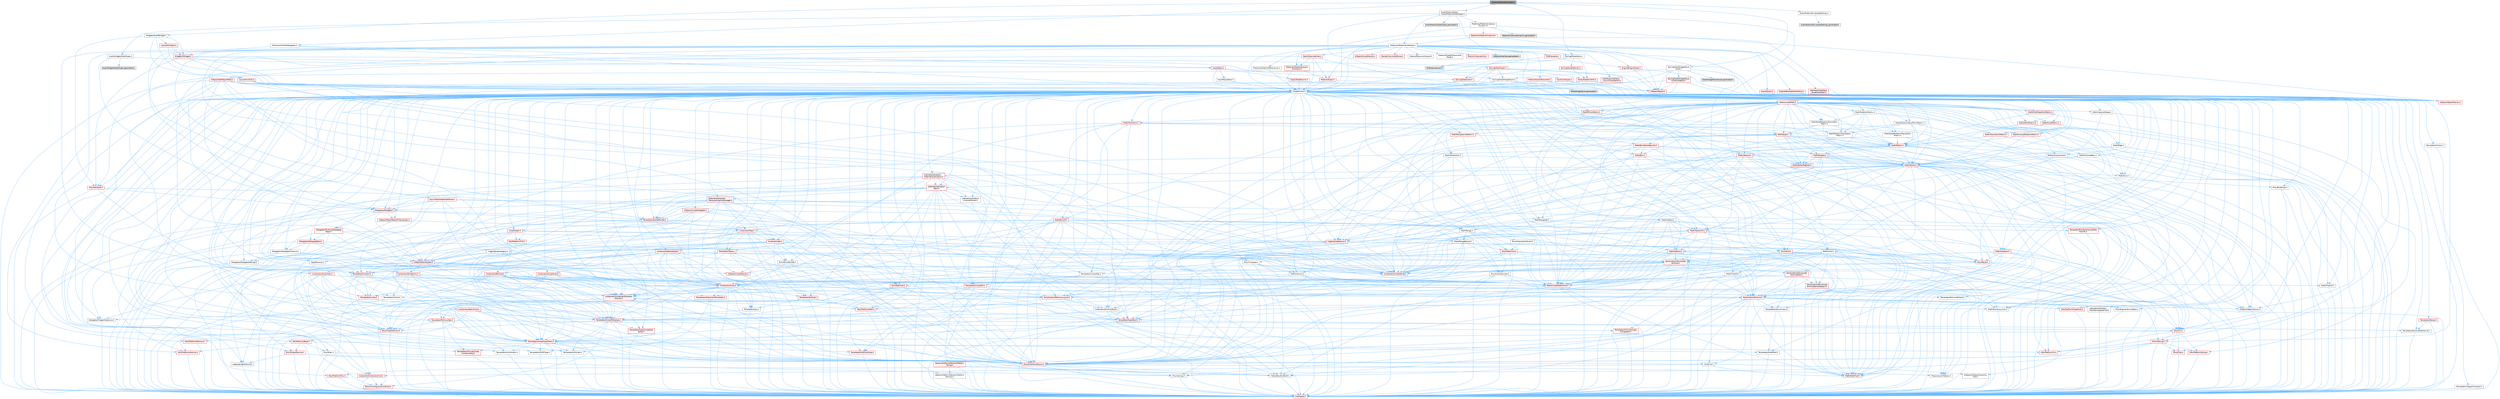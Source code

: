 digraph "SAudioMaterialEnvelope.h"
{
 // INTERACTIVE_SVG=YES
 // LATEX_PDF_SIZE
  bgcolor="transparent";
  edge [fontname=Helvetica,fontsize=10,labelfontname=Helvetica,labelfontsize=10];
  node [fontname=Helvetica,fontsize=10,shape=box,height=0.2,width=0.4];
  Node1 [id="Node000001",label="SAudioMaterialEnvelope.h",height=0.2,width=0.4,color="gray40", fillcolor="grey60", style="filled", fontcolor="black",tooltip=" "];
  Node1 -> Node2 [id="edge1_Node000001_Node000002",color="steelblue1",style="solid",tooltip=" "];
  Node2 [id="Node000002",label="AudioMaterialSlate\l/AudioMaterialSlateTypes.h",height=0.2,width=0.4,color="grey40", fillcolor="white", style="filled",URL="$d3/d2d/AudioMaterialSlateTypes_8h.html",tooltip=" "];
  Node2 -> Node3 [id="edge2_Node000002_Node000003",color="steelblue1",style="solid",tooltip=" "];
  Node3 [id="Node000003",label="AudioWidgetsSlateTypes.h",height=0.2,width=0.4,color="grey40", fillcolor="white", style="filled",URL="$d1/d08/AudioWidgetsSlateTypes_8h.html",tooltip=" "];
  Node3 -> Node4 [id="edge3_Node000003_Node000004",color="steelblue1",style="solid",tooltip=" "];
  Node4 [id="Node000004",label="Delegates/Delegate.h",height=0.2,width=0.4,color="red", fillcolor="#FFF0F0", style="filled",URL="$d4/d80/Delegate_8h.html",tooltip=" "];
  Node4 -> Node5 [id="edge4_Node000004_Node000005",color="steelblue1",style="solid",tooltip=" "];
  Node5 [id="Node000005",label="CoreTypes.h",height=0.2,width=0.4,color="red", fillcolor="#FFF0F0", style="filled",URL="$dc/dec/CoreTypes_8h.html",tooltip=" "];
  Node4 -> Node19 [id="edge5_Node000004_Node000019",color="steelblue1",style="solid",tooltip=" "];
  Node19 [id="Node000019",label="Misc/AssertionMacros.h",height=0.2,width=0.4,color="red", fillcolor="#FFF0F0", style="filled",URL="$d0/dfa/AssertionMacros_8h.html",tooltip=" "];
  Node19 -> Node5 [id="edge6_Node000019_Node000005",color="steelblue1",style="solid",tooltip=" "];
  Node19 -> Node20 [id="edge7_Node000019_Node000020",color="steelblue1",style="solid",tooltip=" "];
  Node20 [id="Node000020",label="HAL/PlatformMisc.h",height=0.2,width=0.4,color="red", fillcolor="#FFF0F0", style="filled",URL="$d0/df5/PlatformMisc_8h.html",tooltip=" "];
  Node20 -> Node5 [id="edge8_Node000020_Node000005",color="steelblue1",style="solid",tooltip=" "];
  Node19 -> Node10 [id="edge9_Node000019_Node000010",color="steelblue1",style="solid",tooltip=" "];
  Node10 [id="Node000010",label="PreprocessorHelpers.h",height=0.2,width=0.4,color="grey40", fillcolor="white", style="filled",URL="$db/ddb/PreprocessorHelpers_8h.html",tooltip=" "];
  Node19 -> Node56 [id="edge10_Node000019_Node000056",color="steelblue1",style="solid",tooltip=" "];
  Node56 [id="Node000056",label="Templates/EnableIf.h",height=0.2,width=0.4,color="grey40", fillcolor="white", style="filled",URL="$d7/d60/EnableIf_8h.html",tooltip=" "];
  Node56 -> Node5 [id="edge11_Node000056_Node000005",color="steelblue1",style="solid",tooltip=" "];
  Node19 -> Node62 [id="edge12_Node000019_Node000062",color="steelblue1",style="solid",tooltip=" "];
  Node62 [id="Node000062",label="Misc/VarArgs.h",height=0.2,width=0.4,color="grey40", fillcolor="white", style="filled",URL="$d5/d6f/VarArgs_8h.html",tooltip=" "];
  Node62 -> Node5 [id="edge13_Node000062_Node000005",color="steelblue1",style="solid",tooltip=" "];
  Node4 -> Node70 [id="edge14_Node000004_Node000070",color="steelblue1",style="solid",tooltip=" "];
  Node70 [id="Node000070",label="UObject/NameTypes.h",height=0.2,width=0.4,color="red", fillcolor="#FFF0F0", style="filled",URL="$d6/d35/NameTypes_8h.html",tooltip=" "];
  Node70 -> Node5 [id="edge15_Node000070_Node000005",color="steelblue1",style="solid",tooltip=" "];
  Node70 -> Node19 [id="edge16_Node000070_Node000019",color="steelblue1",style="solid",tooltip=" "];
  Node70 -> Node71 [id="edge17_Node000070_Node000071",color="steelblue1",style="solid",tooltip=" "];
  Node71 [id="Node000071",label="HAL/UnrealMemory.h",height=0.2,width=0.4,color="red", fillcolor="#FFF0F0", style="filled",URL="$d9/d96/UnrealMemory_8h.html",tooltip=" "];
  Node71 -> Node5 [id="edge18_Node000071_Node000005",color="steelblue1",style="solid",tooltip=" "];
  Node71 -> Node75 [id="edge19_Node000071_Node000075",color="steelblue1",style="solid",tooltip=" "];
  Node75 [id="Node000075",label="HAL/MemoryBase.h",height=0.2,width=0.4,color="red", fillcolor="#FFF0F0", style="filled",URL="$d6/d9f/MemoryBase_8h.html",tooltip=" "];
  Node75 -> Node5 [id="edge20_Node000075_Node000005",color="steelblue1",style="solid",tooltip=" "];
  Node75 -> Node49 [id="edge21_Node000075_Node000049",color="steelblue1",style="solid",tooltip=" "];
  Node49 [id="Node000049",label="HAL/PlatformAtomics.h",height=0.2,width=0.4,color="red", fillcolor="#FFF0F0", style="filled",URL="$d3/d36/PlatformAtomics_8h.html",tooltip=" "];
  Node49 -> Node5 [id="edge22_Node000049_Node000005",color="steelblue1",style="solid",tooltip=" "];
  Node75 -> Node32 [id="edge23_Node000075_Node000032",color="steelblue1",style="solid",tooltip=" "];
  Node32 [id="Node000032",label="HAL/PlatformCrt.h",height=0.2,width=0.4,color="red", fillcolor="#FFF0F0", style="filled",URL="$d8/d75/PlatformCrt_8h.html",tooltip=" "];
  Node75 -> Node76 [id="edge24_Node000075_Node000076",color="steelblue1",style="solid",tooltip=" "];
  Node76 [id="Node000076",label="Misc/Exec.h",height=0.2,width=0.4,color="grey40", fillcolor="white", style="filled",URL="$de/ddb/Exec_8h.html",tooltip=" "];
  Node76 -> Node5 [id="edge25_Node000076_Node000005",color="steelblue1",style="solid",tooltip=" "];
  Node76 -> Node19 [id="edge26_Node000076_Node000019",color="steelblue1",style="solid",tooltip=" "];
  Node75 -> Node77 [id="edge27_Node000075_Node000077",color="steelblue1",style="solid",tooltip=" "];
  Node77 [id="Node000077",label="Misc/OutputDevice.h",height=0.2,width=0.4,color="red", fillcolor="#FFF0F0", style="filled",URL="$d7/d32/OutputDevice_8h.html",tooltip=" "];
  Node77 -> Node27 [id="edge28_Node000077_Node000027",color="steelblue1",style="solid",tooltip=" "];
  Node27 [id="Node000027",label="CoreFwd.h",height=0.2,width=0.4,color="grey40", fillcolor="white", style="filled",URL="$d1/d1e/CoreFwd_8h.html",tooltip=" "];
  Node27 -> Node5 [id="edge29_Node000027_Node000005",color="steelblue1",style="solid",tooltip=" "];
  Node27 -> Node28 [id="edge30_Node000027_Node000028",color="steelblue1",style="solid",tooltip=" "];
  Node28 [id="Node000028",label="Containers/ContainersFwd.h",height=0.2,width=0.4,color="red", fillcolor="#FFF0F0", style="filled",URL="$d4/d0a/ContainersFwd_8h.html",tooltip=" "];
  Node28 -> Node5 [id="edge31_Node000028_Node000005",color="steelblue1",style="solid",tooltip=" "];
  Node28 -> Node25 [id="edge32_Node000028_Node000025",color="steelblue1",style="solid",tooltip=" "];
  Node25 [id="Node000025",label="Traits/IsContiguousContainer.h",height=0.2,width=0.4,color="red", fillcolor="#FFF0F0", style="filled",URL="$d5/d3c/IsContiguousContainer_8h.html",tooltip=" "];
  Node25 -> Node5 [id="edge33_Node000025_Node000005",color="steelblue1",style="solid",tooltip=" "];
  Node27 -> Node29 [id="edge34_Node000027_Node000029",color="steelblue1",style="solid",tooltip=" "];
  Node29 [id="Node000029",label="Math/MathFwd.h",height=0.2,width=0.4,color="red", fillcolor="#FFF0F0", style="filled",URL="$d2/d10/MathFwd_8h.html",tooltip=" "];
  Node27 -> Node30 [id="edge35_Node000027_Node000030",color="steelblue1",style="solid",tooltip=" "];
  Node30 [id="Node000030",label="UObject/UObjectHierarchy\lFwd.h",height=0.2,width=0.4,color="grey40", fillcolor="white", style="filled",URL="$d3/d13/UObjectHierarchyFwd_8h.html",tooltip=" "];
  Node77 -> Node5 [id="edge36_Node000077_Node000005",color="steelblue1",style="solid",tooltip=" "];
  Node77 -> Node78 [id="edge37_Node000077_Node000078",color="steelblue1",style="solid",tooltip=" "];
  Node78 [id="Node000078",label="Logging/LogVerbosity.h",height=0.2,width=0.4,color="grey40", fillcolor="white", style="filled",URL="$d2/d8f/LogVerbosity_8h.html",tooltip=" "];
  Node78 -> Node5 [id="edge38_Node000078_Node000005",color="steelblue1",style="solid",tooltip=" "];
  Node77 -> Node62 [id="edge39_Node000077_Node000062",color="steelblue1",style="solid",tooltip=" "];
  Node71 -> Node88 [id="edge40_Node000071_Node000088",color="steelblue1",style="solid",tooltip=" "];
  Node88 [id="Node000088",label="HAL/PlatformMemory.h",height=0.2,width=0.4,color="red", fillcolor="#FFF0F0", style="filled",URL="$de/d68/PlatformMemory_8h.html",tooltip=" "];
  Node88 -> Node5 [id="edge41_Node000088_Node000005",color="steelblue1",style="solid",tooltip=" "];
  Node71 -> Node91 [id="edge42_Node000071_Node000091",color="steelblue1",style="solid",tooltip=" "];
  Node91 [id="Node000091",label="Templates/IsPointer.h",height=0.2,width=0.4,color="grey40", fillcolor="white", style="filled",URL="$d7/d05/IsPointer_8h.html",tooltip=" "];
  Node91 -> Node5 [id="edge43_Node000091_Node000005",color="steelblue1",style="solid",tooltip=" "];
  Node70 -> Node92 [id="edge44_Node000070_Node000092",color="steelblue1",style="solid",tooltip=" "];
  Node92 [id="Node000092",label="Templates/UnrealTypeTraits.h",height=0.2,width=0.4,color="red", fillcolor="#FFF0F0", style="filled",URL="$d2/d2d/UnrealTypeTraits_8h.html",tooltip=" "];
  Node92 -> Node5 [id="edge45_Node000092_Node000005",color="steelblue1",style="solid",tooltip=" "];
  Node92 -> Node91 [id="edge46_Node000092_Node000091",color="steelblue1",style="solid",tooltip=" "];
  Node92 -> Node19 [id="edge47_Node000092_Node000019",color="steelblue1",style="solid",tooltip=" "];
  Node92 -> Node84 [id="edge48_Node000092_Node000084",color="steelblue1",style="solid",tooltip=" "];
  Node84 [id="Node000084",label="Templates/AndOrNot.h",height=0.2,width=0.4,color="grey40", fillcolor="white", style="filled",URL="$db/d0a/AndOrNot_8h.html",tooltip=" "];
  Node84 -> Node5 [id="edge49_Node000084_Node000005",color="steelblue1",style="solid",tooltip=" "];
  Node92 -> Node56 [id="edge50_Node000092_Node000056",color="steelblue1",style="solid",tooltip=" "];
  Node92 -> Node93 [id="edge51_Node000092_Node000093",color="steelblue1",style="solid",tooltip=" "];
  Node93 [id="Node000093",label="Templates/IsArithmetic.h",height=0.2,width=0.4,color="grey40", fillcolor="white", style="filled",URL="$d2/d5d/IsArithmetic_8h.html",tooltip=" "];
  Node93 -> Node5 [id="edge52_Node000093_Node000005",color="steelblue1",style="solid",tooltip=" "];
  Node92 -> Node95 [id="edge53_Node000092_Node000095",color="steelblue1",style="solid",tooltip=" "];
  Node95 [id="Node000095",label="Templates/IsPODType.h",height=0.2,width=0.4,color="grey40", fillcolor="white", style="filled",URL="$d7/db1/IsPODType_8h.html",tooltip=" "];
  Node95 -> Node5 [id="edge54_Node000095_Node000005",color="steelblue1",style="solid",tooltip=" "];
  Node92 -> Node96 [id="edge55_Node000092_Node000096",color="steelblue1",style="solid",tooltip=" "];
  Node96 [id="Node000096",label="Templates/IsUECoreType.h",height=0.2,width=0.4,color="red", fillcolor="#FFF0F0", style="filled",URL="$d1/db8/IsUECoreType_8h.html",tooltip=" "];
  Node96 -> Node5 [id="edge56_Node000096_Node000005",color="steelblue1",style="solid",tooltip=" "];
  Node92 -> Node85 [id="edge57_Node000092_Node000085",color="steelblue1",style="solid",tooltip=" "];
  Node85 [id="Node000085",label="Templates/IsTriviallyCopy\lConstructible.h",height=0.2,width=0.4,color="red", fillcolor="#FFF0F0", style="filled",URL="$d3/d78/IsTriviallyCopyConstructible_8h.html",tooltip=" "];
  Node85 -> Node5 [id="edge58_Node000085_Node000005",color="steelblue1",style="solid",tooltip=" "];
  Node70 -> Node97 [id="edge59_Node000070_Node000097",color="steelblue1",style="solid",tooltip=" "];
  Node97 [id="Node000097",label="Templates/UnrealTemplate.h",height=0.2,width=0.4,color="red", fillcolor="#FFF0F0", style="filled",URL="$d4/d24/UnrealTemplate_8h.html",tooltip=" "];
  Node97 -> Node5 [id="edge60_Node000097_Node000005",color="steelblue1",style="solid",tooltip=" "];
  Node97 -> Node91 [id="edge61_Node000097_Node000091",color="steelblue1",style="solid",tooltip=" "];
  Node97 -> Node71 [id="edge62_Node000097_Node000071",color="steelblue1",style="solid",tooltip=" "];
  Node97 -> Node92 [id="edge63_Node000097_Node000092",color="steelblue1",style="solid",tooltip=" "];
  Node97 -> Node100 [id="edge64_Node000097_Node000100",color="steelblue1",style="solid",tooltip=" "];
  Node100 [id="Node000100",label="Templates/RemoveReference.h",height=0.2,width=0.4,color="grey40", fillcolor="white", style="filled",URL="$da/dbe/RemoveReference_8h.html",tooltip=" "];
  Node100 -> Node5 [id="edge65_Node000100_Node000005",color="steelblue1",style="solid",tooltip=" "];
  Node97 -> Node101 [id="edge66_Node000097_Node000101",color="steelblue1",style="solid",tooltip=" "];
  Node101 [id="Node000101",label="Templates/TypeCompatible\lBytes.h",height=0.2,width=0.4,color="red", fillcolor="#FFF0F0", style="filled",URL="$df/d0a/TypeCompatibleBytes_8h.html",tooltip=" "];
  Node101 -> Node5 [id="edge67_Node000101_Node000005",color="steelblue1",style="solid",tooltip=" "];
  Node97 -> Node25 [id="edge68_Node000097_Node000025",color="steelblue1",style="solid",tooltip=" "];
  Node70 -> Node103 [id="edge69_Node000070_Node000103",color="steelblue1",style="solid",tooltip=" "];
  Node103 [id="Node000103",label="Containers/UnrealString.h",height=0.2,width=0.4,color="red", fillcolor="#FFF0F0", style="filled",URL="$d5/dba/UnrealString_8h.html",tooltip=" "];
  Node70 -> Node110 [id="edge70_Node000070_Node000110",color="steelblue1",style="solid",tooltip=" "];
  Node110 [id="Node000110",label="Containers/StringConv.h",height=0.2,width=0.4,color="red", fillcolor="#FFF0F0", style="filled",URL="$d3/ddf/StringConv_8h.html",tooltip=" "];
  Node110 -> Node5 [id="edge71_Node000110_Node000005",color="steelblue1",style="solid",tooltip=" "];
  Node110 -> Node19 [id="edge72_Node000110_Node000019",color="steelblue1",style="solid",tooltip=" "];
  Node110 -> Node111 [id="edge73_Node000110_Node000111",color="steelblue1",style="solid",tooltip=" "];
  Node111 [id="Node000111",label="Containers/ContainerAllocation\lPolicies.h",height=0.2,width=0.4,color="red", fillcolor="#FFF0F0", style="filled",URL="$d7/dff/ContainerAllocationPolicies_8h.html",tooltip=" "];
  Node111 -> Node5 [id="edge74_Node000111_Node000005",color="steelblue1",style="solid",tooltip=" "];
  Node111 -> Node111 [id="edge75_Node000111_Node000111",color="steelblue1",style="solid",tooltip=" "];
  Node111 -> Node113 [id="edge76_Node000111_Node000113",color="steelblue1",style="solid",tooltip=" "];
  Node113 [id="Node000113",label="HAL/PlatformMath.h",height=0.2,width=0.4,color="red", fillcolor="#FFF0F0", style="filled",URL="$dc/d53/PlatformMath_8h.html",tooltip=" "];
  Node113 -> Node5 [id="edge77_Node000113_Node000005",color="steelblue1",style="solid",tooltip=" "];
  Node111 -> Node71 [id="edge78_Node000111_Node000071",color="steelblue1",style="solid",tooltip=" "];
  Node111 -> Node42 [id="edge79_Node000111_Node000042",color="steelblue1",style="solid",tooltip=" "];
  Node42 [id="Node000042",label="Math/NumericLimits.h",height=0.2,width=0.4,color="grey40", fillcolor="white", style="filled",URL="$df/d1b/NumericLimits_8h.html",tooltip=" "];
  Node42 -> Node5 [id="edge80_Node000042_Node000005",color="steelblue1",style="solid",tooltip=" "];
  Node111 -> Node19 [id="edge81_Node000111_Node000019",color="steelblue1",style="solid",tooltip=" "];
  Node111 -> Node122 [id="edge82_Node000111_Node000122",color="steelblue1",style="solid",tooltip=" "];
  Node122 [id="Node000122",label="Templates/MemoryOps.h",height=0.2,width=0.4,color="red", fillcolor="#FFF0F0", style="filled",URL="$db/dea/MemoryOps_8h.html",tooltip=" "];
  Node122 -> Node5 [id="edge83_Node000122_Node000005",color="steelblue1",style="solid",tooltip=" "];
  Node122 -> Node71 [id="edge84_Node000122_Node000071",color="steelblue1",style="solid",tooltip=" "];
  Node122 -> Node86 [id="edge85_Node000122_Node000086",color="steelblue1",style="solid",tooltip=" "];
  Node86 [id="Node000086",label="Templates/IsTriviallyCopy\lAssignable.h",height=0.2,width=0.4,color="red", fillcolor="#FFF0F0", style="filled",URL="$d2/df2/IsTriviallyCopyAssignable_8h.html",tooltip=" "];
  Node86 -> Node5 [id="edge86_Node000086_Node000005",color="steelblue1",style="solid",tooltip=" "];
  Node122 -> Node85 [id="edge87_Node000122_Node000085",color="steelblue1",style="solid",tooltip=" "];
  Node122 -> Node92 [id="edge88_Node000122_Node000092",color="steelblue1",style="solid",tooltip=" "];
  Node111 -> Node101 [id="edge89_Node000111_Node000101",color="steelblue1",style="solid",tooltip=" "];
  Node110 -> Node123 [id="edge90_Node000110_Node000123",color="steelblue1",style="solid",tooltip=" "];
  Node123 [id="Node000123",label="Containers/Array.h",height=0.2,width=0.4,color="red", fillcolor="#FFF0F0", style="filled",URL="$df/dd0/Array_8h.html",tooltip=" "];
  Node123 -> Node5 [id="edge91_Node000123_Node000005",color="steelblue1",style="solid",tooltip=" "];
  Node123 -> Node19 [id="edge92_Node000123_Node000019",color="steelblue1",style="solid",tooltip=" "];
  Node123 -> Node71 [id="edge93_Node000123_Node000071",color="steelblue1",style="solid",tooltip=" "];
  Node123 -> Node92 [id="edge94_Node000123_Node000092",color="steelblue1",style="solid",tooltip=" "];
  Node123 -> Node97 [id="edge95_Node000123_Node000097",color="steelblue1",style="solid",tooltip=" "];
  Node123 -> Node111 [id="edge96_Node000123_Node000111",color="steelblue1",style="solid",tooltip=" "];
  Node123 -> Node130 [id="edge97_Node000123_Node000130",color="steelblue1",style="solid",tooltip=" "];
  Node130 [id="Node000130",label="Serialization/Archive.h",height=0.2,width=0.4,color="red", fillcolor="#FFF0F0", style="filled",URL="$d7/d3b/Archive_8h.html",tooltip=" "];
  Node130 -> Node27 [id="edge98_Node000130_Node000027",color="steelblue1",style="solid",tooltip=" "];
  Node130 -> Node5 [id="edge99_Node000130_Node000005",color="steelblue1",style="solid",tooltip=" "];
  Node130 -> Node131 [id="edge100_Node000130_Node000131",color="steelblue1",style="solid",tooltip=" "];
  Node131 [id="Node000131",label="HAL/PlatformProperties.h",height=0.2,width=0.4,color="red", fillcolor="#FFF0F0", style="filled",URL="$d9/db0/PlatformProperties_8h.html",tooltip=" "];
  Node131 -> Node5 [id="edge101_Node000131_Node000005",color="steelblue1",style="solid",tooltip=" "];
  Node130 -> Node134 [id="edge102_Node000130_Node000134",color="steelblue1",style="solid",tooltip=" "];
  Node134 [id="Node000134",label="Internationalization\l/TextNamespaceFwd.h",height=0.2,width=0.4,color="grey40", fillcolor="white", style="filled",URL="$d8/d97/TextNamespaceFwd_8h.html",tooltip=" "];
  Node134 -> Node5 [id="edge103_Node000134_Node000005",color="steelblue1",style="solid",tooltip=" "];
  Node130 -> Node29 [id="edge104_Node000130_Node000029",color="steelblue1",style="solid",tooltip=" "];
  Node130 -> Node19 [id="edge105_Node000130_Node000019",color="steelblue1",style="solid",tooltip=" "];
  Node130 -> Node135 [id="edge106_Node000130_Node000135",color="steelblue1",style="solid",tooltip=" "];
  Node135 [id="Node000135",label="Misc/EngineVersionBase.h",height=0.2,width=0.4,color="grey40", fillcolor="white", style="filled",URL="$d5/d2b/EngineVersionBase_8h.html",tooltip=" "];
  Node135 -> Node5 [id="edge107_Node000135_Node000005",color="steelblue1",style="solid",tooltip=" "];
  Node130 -> Node62 [id="edge108_Node000130_Node000062",color="steelblue1",style="solid",tooltip=" "];
  Node130 -> Node56 [id="edge109_Node000130_Node000056",color="steelblue1",style="solid",tooltip=" "];
  Node130 -> Node138 [id="edge110_Node000130_Node000138",color="steelblue1",style="solid",tooltip=" "];
  Node138 [id="Node000138",label="Templates/IsEnumClass.h",height=0.2,width=0.4,color="grey40", fillcolor="white", style="filled",URL="$d7/d15/IsEnumClass_8h.html",tooltip=" "];
  Node138 -> Node5 [id="edge111_Node000138_Node000005",color="steelblue1",style="solid",tooltip=" "];
  Node138 -> Node84 [id="edge112_Node000138_Node000084",color="steelblue1",style="solid",tooltip=" "];
  Node130 -> Node97 [id="edge113_Node000130_Node000097",color="steelblue1",style="solid",tooltip=" "];
  Node130 -> Node139 [id="edge114_Node000130_Node000139",color="steelblue1",style="solid",tooltip=" "];
  Node139 [id="Node000139",label="UObject/ObjectVersion.h",height=0.2,width=0.4,color="grey40", fillcolor="white", style="filled",URL="$da/d63/ObjectVersion_8h.html",tooltip=" "];
  Node139 -> Node5 [id="edge115_Node000139_Node000005",color="steelblue1",style="solid",tooltip=" "];
  Node123 -> Node156 [id="edge116_Node000123_Node000156",color="steelblue1",style="solid",tooltip=" "];
  Node156 [id="Node000156",label="Templates/Invoke.h",height=0.2,width=0.4,color="red", fillcolor="#FFF0F0", style="filled",URL="$d7/deb/Invoke_8h.html",tooltip=" "];
  Node156 -> Node5 [id="edge117_Node000156_Node000005",color="steelblue1",style="solid",tooltip=" "];
  Node156 -> Node97 [id="edge118_Node000156_Node000097",color="steelblue1",style="solid",tooltip=" "];
  Node123 -> Node161 [id="edge119_Node000123_Node000161",color="steelblue1",style="solid",tooltip=" "];
  Node161 [id="Node000161",label="Templates/Less.h",height=0.2,width=0.4,color="grey40", fillcolor="white", style="filled",URL="$de/dc8/Less_8h.html",tooltip=" "];
  Node161 -> Node5 [id="edge120_Node000161_Node000005",color="steelblue1",style="solid",tooltip=" "];
  Node161 -> Node97 [id="edge121_Node000161_Node000097",color="steelblue1",style="solid",tooltip=" "];
  Node123 -> Node169 [id="edge122_Node000123_Node000169",color="steelblue1",style="solid",tooltip=" "];
  Node169 [id="Node000169",label="Templates/Sorting.h",height=0.2,width=0.4,color="red", fillcolor="#FFF0F0", style="filled",URL="$d3/d9e/Sorting_8h.html",tooltip=" "];
  Node169 -> Node5 [id="edge123_Node000169_Node000005",color="steelblue1",style="solid",tooltip=" "];
  Node169 -> Node113 [id="edge124_Node000169_Node000113",color="steelblue1",style="solid",tooltip=" "];
  Node169 -> Node161 [id="edge125_Node000169_Node000161",color="steelblue1",style="solid",tooltip=" "];
  Node123 -> Node173 [id="edge126_Node000123_Node000173",color="steelblue1",style="solid",tooltip=" "];
  Node173 [id="Node000173",label="Templates/AlignmentTemplates.h",height=0.2,width=0.4,color="red", fillcolor="#FFF0F0", style="filled",URL="$dd/d32/AlignmentTemplates_8h.html",tooltip=" "];
  Node173 -> Node5 [id="edge127_Node000173_Node000005",color="steelblue1",style="solid",tooltip=" "];
  Node173 -> Node91 [id="edge128_Node000173_Node000091",color="steelblue1",style="solid",tooltip=" "];
  Node110 -> Node147 [id="edge129_Node000110_Node000147",color="steelblue1",style="solid",tooltip=" "];
  Node147 [id="Node000147",label="Misc/CString.h",height=0.2,width=0.4,color="red", fillcolor="#FFF0F0", style="filled",URL="$d2/d49/CString_8h.html",tooltip=" "];
  Node147 -> Node5 [id="edge130_Node000147_Node000005",color="steelblue1",style="solid",tooltip=" "];
  Node147 -> Node32 [id="edge131_Node000147_Node000032",color="steelblue1",style="solid",tooltip=" "];
  Node147 -> Node73 [id="edge132_Node000147_Node000073",color="steelblue1",style="solid",tooltip=" "];
  Node73 [id="Node000073",label="HAL/PlatformString.h",height=0.2,width=0.4,color="red", fillcolor="#FFF0F0", style="filled",URL="$db/db5/PlatformString_8h.html",tooltip=" "];
  Node73 -> Node5 [id="edge133_Node000073_Node000005",color="steelblue1",style="solid",tooltip=" "];
  Node147 -> Node19 [id="edge134_Node000147_Node000019",color="steelblue1",style="solid",tooltip=" "];
  Node147 -> Node148 [id="edge135_Node000147_Node000148",color="steelblue1",style="solid",tooltip=" "];
  Node148 [id="Node000148",label="Misc/Char.h",height=0.2,width=0.4,color="red", fillcolor="#FFF0F0", style="filled",URL="$d0/d58/Char_8h.html",tooltip=" "];
  Node148 -> Node5 [id="edge136_Node000148_Node000005",color="steelblue1",style="solid",tooltip=" "];
  Node147 -> Node62 [id="edge137_Node000147_Node000062",color="steelblue1",style="solid",tooltip=" "];
  Node110 -> Node174 [id="edge138_Node000110_Node000174",color="steelblue1",style="solid",tooltip=" "];
  Node174 [id="Node000174",label="Templates/IsArray.h",height=0.2,width=0.4,color="grey40", fillcolor="white", style="filled",URL="$d8/d8d/IsArray_8h.html",tooltip=" "];
  Node174 -> Node5 [id="edge139_Node000174_Node000005",color="steelblue1",style="solid",tooltip=" "];
  Node110 -> Node97 [id="edge140_Node000110_Node000097",color="steelblue1",style="solid",tooltip=" "];
  Node110 -> Node92 [id="edge141_Node000110_Node000092",color="steelblue1",style="solid",tooltip=" "];
  Node110 -> Node25 [id="edge142_Node000110_Node000025",color="steelblue1",style="solid",tooltip=" "];
  Node70 -> Node175 [id="edge143_Node000070_Node000175",color="steelblue1",style="solid",tooltip=" "];
  Node175 [id="Node000175",label="UObject/UnrealNames.h",height=0.2,width=0.4,color="red", fillcolor="#FFF0F0", style="filled",URL="$d8/db1/UnrealNames_8h.html",tooltip=" "];
  Node175 -> Node5 [id="edge144_Node000175_Node000005",color="steelblue1",style="solid",tooltip=" "];
  Node70 -> Node141 [id="edge145_Node000070_Node000141",color="steelblue1",style="solid",tooltip=" "];
  Node141 [id="Node000141",label="Serialization/MemoryLayout.h",height=0.2,width=0.4,color="red", fillcolor="#FFF0F0", style="filled",URL="$d7/d66/MemoryLayout_8h.html",tooltip=" "];
  Node141 -> Node144 [id="edge146_Node000141_Node000144",color="steelblue1",style="solid",tooltip=" "];
  Node144 [id="Node000144",label="Containers/EnumAsByte.h",height=0.2,width=0.4,color="grey40", fillcolor="white", style="filled",URL="$d6/d9a/EnumAsByte_8h.html",tooltip=" "];
  Node144 -> Node5 [id="edge147_Node000144_Node000005",color="steelblue1",style="solid",tooltip=" "];
  Node144 -> Node95 [id="edge148_Node000144_Node000095",color="steelblue1",style="solid",tooltip=" "];
  Node144 -> Node145 [id="edge149_Node000144_Node000145",color="steelblue1",style="solid",tooltip=" "];
  Node145 [id="Node000145",label="Templates/TypeHash.h",height=0.2,width=0.4,color="red", fillcolor="#FFF0F0", style="filled",URL="$d1/d62/TypeHash_8h.html",tooltip=" "];
  Node145 -> Node5 [id="edge150_Node000145_Node000005",color="steelblue1",style="solid",tooltip=" "];
  Node145 -> Node146 [id="edge151_Node000145_Node000146",color="steelblue1",style="solid",tooltip=" "];
  Node146 [id="Node000146",label="Misc/Crc.h",height=0.2,width=0.4,color="red", fillcolor="#FFF0F0", style="filled",URL="$d4/dd2/Crc_8h.html",tooltip=" "];
  Node146 -> Node5 [id="edge152_Node000146_Node000005",color="steelblue1",style="solid",tooltip=" "];
  Node146 -> Node73 [id="edge153_Node000146_Node000073",color="steelblue1",style="solid",tooltip=" "];
  Node146 -> Node19 [id="edge154_Node000146_Node000019",color="steelblue1",style="solid",tooltip=" "];
  Node146 -> Node147 [id="edge155_Node000146_Node000147",color="steelblue1",style="solid",tooltip=" "];
  Node146 -> Node148 [id="edge156_Node000146_Node000148",color="steelblue1",style="solid",tooltip=" "];
  Node146 -> Node92 [id="edge157_Node000146_Node000092",color="steelblue1",style="solid",tooltip=" "];
  Node141 -> Node71 [id="edge158_Node000141_Node000071",color="steelblue1",style="solid",tooltip=" "];
  Node141 -> Node56 [id="edge159_Node000141_Node000056",color="steelblue1",style="solid",tooltip=" "];
  Node141 -> Node97 [id="edge160_Node000141_Node000097",color="steelblue1",style="solid",tooltip=" "];
  Node4 -> Node183 [id="edge161_Node000004_Node000183",color="steelblue1",style="solid",tooltip=" "];
  Node183 [id="Node000183",label="Templates/SharedPointer.h",height=0.2,width=0.4,color="red", fillcolor="#FFF0F0", style="filled",URL="$d2/d17/SharedPointer_8h.html",tooltip=" "];
  Node183 -> Node5 [id="edge162_Node000183_Node000005",color="steelblue1",style="solid",tooltip=" "];
  Node183 -> Node184 [id="edge163_Node000183_Node000184",color="steelblue1",style="solid",tooltip=" "];
  Node184 [id="Node000184",label="Templates/PointerIsConvertible\lFromTo.h",height=0.2,width=0.4,color="red", fillcolor="#FFF0F0", style="filled",URL="$d6/d65/PointerIsConvertibleFromTo_8h.html",tooltip=" "];
  Node184 -> Node5 [id="edge164_Node000184_Node000005",color="steelblue1",style="solid",tooltip=" "];
  Node183 -> Node19 [id="edge165_Node000183_Node000019",color="steelblue1",style="solid",tooltip=" "];
  Node183 -> Node71 [id="edge166_Node000183_Node000071",color="steelblue1",style="solid",tooltip=" "];
  Node183 -> Node123 [id="edge167_Node000183_Node000123",color="steelblue1",style="solid",tooltip=" "];
  Node183 -> Node185 [id="edge168_Node000183_Node000185",color="steelblue1",style="solid",tooltip=" "];
  Node185 [id="Node000185",label="Containers/Map.h",height=0.2,width=0.4,color="red", fillcolor="#FFF0F0", style="filled",URL="$df/d79/Map_8h.html",tooltip=" "];
  Node185 -> Node5 [id="edge169_Node000185_Node000005",color="steelblue1",style="solid",tooltip=" "];
  Node185 -> Node186 [id="edge170_Node000185_Node000186",color="steelblue1",style="solid",tooltip=" "];
  Node186 [id="Node000186",label="Algo/Reverse.h",height=0.2,width=0.4,color="grey40", fillcolor="white", style="filled",URL="$d5/d93/Reverse_8h.html",tooltip=" "];
  Node186 -> Node5 [id="edge171_Node000186_Node000005",color="steelblue1",style="solid",tooltip=" "];
  Node186 -> Node97 [id="edge172_Node000186_Node000097",color="steelblue1",style="solid",tooltip=" "];
  Node185 -> Node187 [id="edge173_Node000185_Node000187",color="steelblue1",style="solid",tooltip=" "];
  Node187 [id="Node000187",label="Containers/Set.h",height=0.2,width=0.4,color="red", fillcolor="#FFF0F0", style="filled",URL="$d4/d45/Set_8h.html",tooltip=" "];
  Node187 -> Node111 [id="edge174_Node000187_Node000111",color="steelblue1",style="solid",tooltip=" "];
  Node187 -> Node189 [id="edge175_Node000187_Node000189",color="steelblue1",style="solid",tooltip=" "];
  Node189 [id="Node000189",label="Containers/SparseArray.h",height=0.2,width=0.4,color="red", fillcolor="#FFF0F0", style="filled",URL="$d5/dbf/SparseArray_8h.html",tooltip=" "];
  Node189 -> Node5 [id="edge176_Node000189_Node000005",color="steelblue1",style="solid",tooltip=" "];
  Node189 -> Node19 [id="edge177_Node000189_Node000019",color="steelblue1",style="solid",tooltip=" "];
  Node189 -> Node71 [id="edge178_Node000189_Node000071",color="steelblue1",style="solid",tooltip=" "];
  Node189 -> Node92 [id="edge179_Node000189_Node000092",color="steelblue1",style="solid",tooltip=" "];
  Node189 -> Node97 [id="edge180_Node000189_Node000097",color="steelblue1",style="solid",tooltip=" "];
  Node189 -> Node111 [id="edge181_Node000189_Node000111",color="steelblue1",style="solid",tooltip=" "];
  Node189 -> Node161 [id="edge182_Node000189_Node000161",color="steelblue1",style="solid",tooltip=" "];
  Node189 -> Node123 [id="edge183_Node000189_Node000123",color="steelblue1",style="solid",tooltip=" "];
  Node189 -> Node172 [id="edge184_Node000189_Node000172",color="steelblue1",style="solid",tooltip=" "];
  Node172 [id="Node000172",label="Math/UnrealMathUtility.h",height=0.2,width=0.4,color="red", fillcolor="#FFF0F0", style="filled",URL="$db/db8/UnrealMathUtility_8h.html",tooltip=" "];
  Node172 -> Node5 [id="edge185_Node000172_Node000005",color="steelblue1",style="solid",tooltip=" "];
  Node172 -> Node19 [id="edge186_Node000172_Node000019",color="steelblue1",style="solid",tooltip=" "];
  Node172 -> Node113 [id="edge187_Node000172_Node000113",color="steelblue1",style="solid",tooltip=" "];
  Node172 -> Node29 [id="edge188_Node000172_Node000029",color="steelblue1",style="solid",tooltip=" "];
  Node189 -> Node190 [id="edge189_Node000189_Node000190",color="steelblue1",style="solid",tooltip=" "];
  Node190 [id="Node000190",label="Containers/ScriptArray.h",height=0.2,width=0.4,color="red", fillcolor="#FFF0F0", style="filled",URL="$dc/daf/ScriptArray_8h.html",tooltip=" "];
  Node190 -> Node5 [id="edge190_Node000190_Node000005",color="steelblue1",style="solid",tooltip=" "];
  Node190 -> Node19 [id="edge191_Node000190_Node000019",color="steelblue1",style="solid",tooltip=" "];
  Node190 -> Node71 [id="edge192_Node000190_Node000071",color="steelblue1",style="solid",tooltip=" "];
  Node190 -> Node111 [id="edge193_Node000190_Node000111",color="steelblue1",style="solid",tooltip=" "];
  Node190 -> Node123 [id="edge194_Node000190_Node000123",color="steelblue1",style="solid",tooltip=" "];
  Node189 -> Node191 [id="edge195_Node000189_Node000191",color="steelblue1",style="solid",tooltip=" "];
  Node191 [id="Node000191",label="Containers/BitArray.h",height=0.2,width=0.4,color="red", fillcolor="#FFF0F0", style="filled",URL="$d1/de4/BitArray_8h.html",tooltip=" "];
  Node191 -> Node111 [id="edge196_Node000191_Node000111",color="steelblue1",style="solid",tooltip=" "];
  Node191 -> Node5 [id="edge197_Node000191_Node000005",color="steelblue1",style="solid",tooltip=" "];
  Node191 -> Node49 [id="edge198_Node000191_Node000049",color="steelblue1",style="solid",tooltip=" "];
  Node191 -> Node71 [id="edge199_Node000191_Node000071",color="steelblue1",style="solid",tooltip=" "];
  Node191 -> Node172 [id="edge200_Node000191_Node000172",color="steelblue1",style="solid",tooltip=" "];
  Node191 -> Node19 [id="edge201_Node000191_Node000019",color="steelblue1",style="solid",tooltip=" "];
  Node191 -> Node130 [id="edge202_Node000191_Node000130",color="steelblue1",style="solid",tooltip=" "];
  Node191 -> Node141 [id="edge203_Node000191_Node000141",color="steelblue1",style="solid",tooltip=" "];
  Node191 -> Node56 [id="edge204_Node000191_Node000056",color="steelblue1",style="solid",tooltip=" "];
  Node191 -> Node156 [id="edge205_Node000191_Node000156",color="steelblue1",style="solid",tooltip=" "];
  Node191 -> Node97 [id="edge206_Node000191_Node000097",color="steelblue1",style="solid",tooltip=" "];
  Node191 -> Node92 [id="edge207_Node000191_Node000092",color="steelblue1",style="solid",tooltip=" "];
  Node189 -> Node192 [id="edge208_Node000189_Node000192",color="steelblue1",style="solid",tooltip=" "];
  Node192 [id="Node000192",label="Serialization/Structured\lArchive.h",height=0.2,width=0.4,color="red", fillcolor="#FFF0F0", style="filled",URL="$d9/d1e/StructuredArchive_8h.html",tooltip=" "];
  Node192 -> Node123 [id="edge209_Node000192_Node000123",color="steelblue1",style="solid",tooltip=" "];
  Node192 -> Node111 [id="edge210_Node000192_Node000111",color="steelblue1",style="solid",tooltip=" "];
  Node192 -> Node5 [id="edge211_Node000192_Node000005",color="steelblue1",style="solid",tooltip=" "];
  Node192 -> Node130 [id="edge212_Node000192_Node000130",color="steelblue1",style="solid",tooltip=" "];
  Node192 -> Node195 [id="edge213_Node000192_Node000195",color="steelblue1",style="solid",tooltip=" "];
  Node195 [id="Node000195",label="Serialization/Structured\lArchiveNameHelpers.h",height=0.2,width=0.4,color="red", fillcolor="#FFF0F0", style="filled",URL="$d0/d7b/StructuredArchiveNameHelpers_8h.html",tooltip=" "];
  Node195 -> Node5 [id="edge214_Node000195_Node000005",color="steelblue1",style="solid",tooltip=" "];
  Node192 -> Node199 [id="edge215_Node000192_Node000199",color="steelblue1",style="solid",tooltip=" "];
  Node199 [id="Node000199",label="Serialization/Structured\lArchiveSlots.h",height=0.2,width=0.4,color="red", fillcolor="#FFF0F0", style="filled",URL="$d2/d87/StructuredArchiveSlots_8h.html",tooltip=" "];
  Node199 -> Node123 [id="edge216_Node000199_Node000123",color="steelblue1",style="solid",tooltip=" "];
  Node199 -> Node5 [id="edge217_Node000199_Node000005",color="steelblue1",style="solid",tooltip=" "];
  Node199 -> Node200 [id="edge218_Node000199_Node000200",color="steelblue1",style="solid",tooltip=" "];
  Node200 [id="Node000200",label="Misc/Optional.h",height=0.2,width=0.4,color="red", fillcolor="#FFF0F0", style="filled",URL="$d2/dae/Optional_8h.html",tooltip=" "];
  Node200 -> Node5 [id="edge219_Node000200_Node000005",color="steelblue1",style="solid",tooltip=" "];
  Node200 -> Node19 [id="edge220_Node000200_Node000019",color="steelblue1",style="solid",tooltip=" "];
  Node200 -> Node122 [id="edge221_Node000200_Node000122",color="steelblue1",style="solid",tooltip=" "];
  Node200 -> Node97 [id="edge222_Node000200_Node000097",color="steelblue1",style="solid",tooltip=" "];
  Node200 -> Node130 [id="edge223_Node000200_Node000130",color="steelblue1",style="solid",tooltip=" "];
  Node199 -> Node130 [id="edge224_Node000199_Node000130",color="steelblue1",style="solid",tooltip=" "];
  Node199 -> Node195 [id="edge225_Node000199_Node000195",color="steelblue1",style="solid",tooltip=" "];
  Node199 -> Node56 [id="edge226_Node000199_Node000056",color="steelblue1",style="solid",tooltip=" "];
  Node199 -> Node138 [id="edge227_Node000199_Node000138",color="steelblue1",style="solid",tooltip=" "];
  Node192 -> Node203 [id="edge228_Node000192_Node000203",color="steelblue1",style="solid",tooltip=" "];
  Node203 [id="Node000203",label="Templates/UniqueObj.h",height=0.2,width=0.4,color="grey40", fillcolor="white", style="filled",URL="$da/d95/UniqueObj_8h.html",tooltip=" "];
  Node203 -> Node5 [id="edge229_Node000203_Node000005",color="steelblue1",style="solid",tooltip=" "];
  Node203 -> Node204 [id="edge230_Node000203_Node000204",color="steelblue1",style="solid",tooltip=" "];
  Node204 [id="Node000204",label="Templates/UniquePtr.h",height=0.2,width=0.4,color="red", fillcolor="#FFF0F0", style="filled",URL="$de/d1a/UniquePtr_8h.html",tooltip=" "];
  Node204 -> Node5 [id="edge231_Node000204_Node000005",color="steelblue1",style="solid",tooltip=" "];
  Node204 -> Node97 [id="edge232_Node000204_Node000097",color="steelblue1",style="solid",tooltip=" "];
  Node204 -> Node174 [id="edge233_Node000204_Node000174",color="steelblue1",style="solid",tooltip=" "];
  Node204 -> Node205 [id="edge234_Node000204_Node000205",color="steelblue1",style="solid",tooltip=" "];
  Node205 [id="Node000205",label="Templates/RemoveExtent.h",height=0.2,width=0.4,color="grey40", fillcolor="white", style="filled",URL="$dc/de9/RemoveExtent_8h.html",tooltip=" "];
  Node205 -> Node5 [id="edge235_Node000205_Node000005",color="steelblue1",style="solid",tooltip=" "];
  Node204 -> Node141 [id="edge236_Node000204_Node000141",color="steelblue1",style="solid",tooltip=" "];
  Node189 -> Node103 [id="edge237_Node000189_Node000103",color="steelblue1",style="solid",tooltip=" "];
  Node187 -> Node28 [id="edge238_Node000187_Node000028",color="steelblue1",style="solid",tooltip=" "];
  Node187 -> Node172 [id="edge239_Node000187_Node000172",color="steelblue1",style="solid",tooltip=" "];
  Node187 -> Node19 [id="edge240_Node000187_Node000019",color="steelblue1",style="solid",tooltip=" "];
  Node187 -> Node207 [id="edge241_Node000187_Node000207",color="steelblue1",style="solid",tooltip=" "];
  Node207 [id="Node000207",label="Misc/StructBuilder.h",height=0.2,width=0.4,color="grey40", fillcolor="white", style="filled",URL="$d9/db3/StructBuilder_8h.html",tooltip=" "];
  Node207 -> Node5 [id="edge242_Node000207_Node000005",color="steelblue1",style="solid",tooltip=" "];
  Node207 -> Node172 [id="edge243_Node000207_Node000172",color="steelblue1",style="solid",tooltip=" "];
  Node207 -> Node173 [id="edge244_Node000207_Node000173",color="steelblue1",style="solid",tooltip=" "];
  Node187 -> Node192 [id="edge245_Node000187_Node000192",color="steelblue1",style="solid",tooltip=" "];
  Node187 -> Node208 [id="edge246_Node000187_Node000208",color="steelblue1",style="solid",tooltip=" "];
  Node208 [id="Node000208",label="Templates/Function.h",height=0.2,width=0.4,color="red", fillcolor="#FFF0F0", style="filled",URL="$df/df5/Function_8h.html",tooltip=" "];
  Node208 -> Node5 [id="edge247_Node000208_Node000005",color="steelblue1",style="solid",tooltip=" "];
  Node208 -> Node19 [id="edge248_Node000208_Node000019",color="steelblue1",style="solid",tooltip=" "];
  Node208 -> Node71 [id="edge249_Node000208_Node000071",color="steelblue1",style="solid",tooltip=" "];
  Node208 -> Node92 [id="edge250_Node000208_Node000092",color="steelblue1",style="solid",tooltip=" "];
  Node208 -> Node156 [id="edge251_Node000208_Node000156",color="steelblue1",style="solid",tooltip=" "];
  Node208 -> Node97 [id="edge252_Node000208_Node000097",color="steelblue1",style="solid",tooltip=" "];
  Node208 -> Node172 [id="edge253_Node000208_Node000172",color="steelblue1",style="solid",tooltip=" "];
  Node187 -> Node169 [id="edge254_Node000187_Node000169",color="steelblue1",style="solid",tooltip=" "];
  Node187 -> Node145 [id="edge255_Node000187_Node000145",color="steelblue1",style="solid",tooltip=" "];
  Node187 -> Node97 [id="edge256_Node000187_Node000097",color="steelblue1",style="solid",tooltip=" "];
  Node185 -> Node103 [id="edge257_Node000185_Node000103",color="steelblue1",style="solid",tooltip=" "];
  Node185 -> Node19 [id="edge258_Node000185_Node000019",color="steelblue1",style="solid",tooltip=" "];
  Node185 -> Node207 [id="edge259_Node000185_Node000207",color="steelblue1",style="solid",tooltip=" "];
  Node185 -> Node208 [id="edge260_Node000185_Node000208",color="steelblue1",style="solid",tooltip=" "];
  Node185 -> Node169 [id="edge261_Node000185_Node000169",color="steelblue1",style="solid",tooltip=" "];
  Node185 -> Node211 [id="edge262_Node000185_Node000211",color="steelblue1",style="solid",tooltip=" "];
  Node211 [id="Node000211",label="Templates/Tuple.h",height=0.2,width=0.4,color="red", fillcolor="#FFF0F0", style="filled",URL="$d2/d4f/Tuple_8h.html",tooltip=" "];
  Node211 -> Node5 [id="edge263_Node000211_Node000005",color="steelblue1",style="solid",tooltip=" "];
  Node211 -> Node97 [id="edge264_Node000211_Node000097",color="steelblue1",style="solid",tooltip=" "];
  Node211 -> Node212 [id="edge265_Node000211_Node000212",color="steelblue1",style="solid",tooltip=" "];
  Node212 [id="Node000212",label="Delegates/IntegerSequence.h",height=0.2,width=0.4,color="grey40", fillcolor="white", style="filled",URL="$d2/dcc/IntegerSequence_8h.html",tooltip=" "];
  Node212 -> Node5 [id="edge266_Node000212_Node000005",color="steelblue1",style="solid",tooltip=" "];
  Node211 -> Node156 [id="edge267_Node000211_Node000156",color="steelblue1",style="solid",tooltip=" "];
  Node211 -> Node192 [id="edge268_Node000211_Node000192",color="steelblue1",style="solid",tooltip=" "];
  Node211 -> Node141 [id="edge269_Node000211_Node000141",color="steelblue1",style="solid",tooltip=" "];
  Node211 -> Node145 [id="edge270_Node000211_Node000145",color="steelblue1",style="solid",tooltip=" "];
  Node185 -> Node97 [id="edge271_Node000185_Node000097",color="steelblue1",style="solid",tooltip=" "];
  Node185 -> Node92 [id="edge272_Node000185_Node000092",color="steelblue1",style="solid",tooltip=" "];
  Node183 -> Node214 [id="edge273_Node000183_Node000214",color="steelblue1",style="solid",tooltip=" "];
  Node214 [id="Node000214",label="CoreGlobals.h",height=0.2,width=0.4,color="red", fillcolor="#FFF0F0", style="filled",URL="$d5/d8c/CoreGlobals_8h.html",tooltip=" "];
  Node214 -> Node103 [id="edge274_Node000214_Node000103",color="steelblue1",style="solid",tooltip=" "];
  Node214 -> Node5 [id="edge275_Node000214_Node000005",color="steelblue1",style="solid",tooltip=" "];
  Node214 -> Node215 [id="edge276_Node000214_Node000215",color="steelblue1",style="solid",tooltip=" "];
  Node215 [id="Node000215",label="HAL/PlatformTLS.h",height=0.2,width=0.4,color="red", fillcolor="#FFF0F0", style="filled",URL="$d0/def/PlatformTLS_8h.html",tooltip=" "];
  Node215 -> Node5 [id="edge277_Node000215_Node000005",color="steelblue1",style="solid",tooltip=" "];
  Node214 -> Node218 [id="edge278_Node000214_Node000218",color="steelblue1",style="solid",tooltip=" "];
  Node218 [id="Node000218",label="Logging/LogMacros.h",height=0.2,width=0.4,color="red", fillcolor="#FFF0F0", style="filled",URL="$d0/d16/LogMacros_8h.html",tooltip=" "];
  Node218 -> Node103 [id="edge279_Node000218_Node000103",color="steelblue1",style="solid",tooltip=" "];
  Node218 -> Node5 [id="edge280_Node000218_Node000005",color="steelblue1",style="solid",tooltip=" "];
  Node218 -> Node10 [id="edge281_Node000218_Node000010",color="steelblue1",style="solid",tooltip=" "];
  Node218 -> Node219 [id="edge282_Node000218_Node000219",color="steelblue1",style="solid",tooltip=" "];
  Node219 [id="Node000219",label="Logging/LogCategory.h",height=0.2,width=0.4,color="grey40", fillcolor="white", style="filled",URL="$d9/d36/LogCategory_8h.html",tooltip=" "];
  Node219 -> Node5 [id="edge283_Node000219_Node000005",color="steelblue1",style="solid",tooltip=" "];
  Node219 -> Node78 [id="edge284_Node000219_Node000078",color="steelblue1",style="solid",tooltip=" "];
  Node219 -> Node70 [id="edge285_Node000219_Node000070",color="steelblue1",style="solid",tooltip=" "];
  Node218 -> Node78 [id="edge286_Node000218_Node000078",color="steelblue1",style="solid",tooltip=" "];
  Node218 -> Node19 [id="edge287_Node000218_Node000019",color="steelblue1",style="solid",tooltip=" "];
  Node218 -> Node62 [id="edge288_Node000218_Node000062",color="steelblue1",style="solid",tooltip=" "];
  Node218 -> Node56 [id="edge289_Node000218_Node000056",color="steelblue1",style="solid",tooltip=" "];
  Node214 -> Node77 [id="edge290_Node000214_Node000077",color="steelblue1",style="solid",tooltip=" "];
  Node214 -> Node70 [id="edge291_Node000214_Node000070",color="steelblue1",style="solid",tooltip=" "];
  Node4 -> Node226 [id="edge292_Node000004_Node000226",color="steelblue1",style="solid",tooltip=" "];
  Node226 [id="Node000226",label="UObject/WeakObjectPtrTemplates.h",height=0.2,width=0.4,color="red", fillcolor="#FFF0F0", style="filled",URL="$d8/d3b/WeakObjectPtrTemplates_8h.html",tooltip=" "];
  Node226 -> Node5 [id="edge293_Node000226_Node000005",color="steelblue1",style="solid",tooltip=" "];
  Node226 -> Node185 [id="edge294_Node000226_Node000185",color="steelblue1",style="solid",tooltip=" "];
  Node4 -> Node229 [id="edge295_Node000004_Node000229",color="steelblue1",style="solid",tooltip=" "];
  Node229 [id="Node000229",label="Delegates/MulticastDelegate\lBase.h",height=0.2,width=0.4,color="red", fillcolor="#FFF0F0", style="filled",URL="$db/d16/MulticastDelegateBase_8h.html",tooltip=" "];
  Node229 -> Node5 [id="edge296_Node000229_Node000005",color="steelblue1",style="solid",tooltip=" "];
  Node229 -> Node111 [id="edge297_Node000229_Node000111",color="steelblue1",style="solid",tooltip=" "];
  Node229 -> Node123 [id="edge298_Node000229_Node000123",color="steelblue1",style="solid",tooltip=" "];
  Node229 -> Node172 [id="edge299_Node000229_Node000172",color="steelblue1",style="solid",tooltip=" "];
  Node229 -> Node230 [id="edge300_Node000229_Node000230",color="steelblue1",style="solid",tooltip=" "];
  Node230 [id="Node000230",label="Delegates/IDelegateInstance.h",height=0.2,width=0.4,color="grey40", fillcolor="white", style="filled",URL="$d2/d10/IDelegateInstance_8h.html",tooltip=" "];
  Node230 -> Node5 [id="edge301_Node000230_Node000005",color="steelblue1",style="solid",tooltip=" "];
  Node230 -> Node145 [id="edge302_Node000230_Node000145",color="steelblue1",style="solid",tooltip=" "];
  Node230 -> Node70 [id="edge303_Node000230_Node000070",color="steelblue1",style="solid",tooltip=" "];
  Node230 -> Node231 [id="edge304_Node000230_Node000231",color="steelblue1",style="solid",tooltip=" "];
  Node231 [id="Node000231",label="Delegates/DelegateSettings.h",height=0.2,width=0.4,color="grey40", fillcolor="white", style="filled",URL="$d0/d97/DelegateSettings_8h.html",tooltip=" "];
  Node231 -> Node5 [id="edge305_Node000231_Node000005",color="steelblue1",style="solid",tooltip=" "];
  Node229 -> Node232 [id="edge306_Node000229_Node000232",color="steelblue1",style="solid",tooltip=" "];
  Node232 [id="Node000232",label="Delegates/DelegateBase.h",height=0.2,width=0.4,color="red", fillcolor="#FFF0F0", style="filled",URL="$da/d67/DelegateBase_8h.html",tooltip=" "];
  Node232 -> Node5 [id="edge307_Node000232_Node000005",color="steelblue1",style="solid",tooltip=" "];
  Node232 -> Node111 [id="edge308_Node000232_Node000111",color="steelblue1",style="solid",tooltip=" "];
  Node232 -> Node172 [id="edge309_Node000232_Node000172",color="steelblue1",style="solid",tooltip=" "];
  Node232 -> Node70 [id="edge310_Node000232_Node000070",color="steelblue1",style="solid",tooltip=" "];
  Node232 -> Node231 [id="edge311_Node000232_Node000231",color="steelblue1",style="solid",tooltip=" "];
  Node232 -> Node230 [id="edge312_Node000232_Node000230",color="steelblue1",style="solid",tooltip=" "];
  Node4 -> Node212 [id="edge313_Node000004_Node000212",color="steelblue1",style="solid",tooltip=" "];
  Node3 -> Node244 [id="edge314_Node000003_Node000244",color="steelblue1",style="solid",tooltip=" "];
  Node244 [id="Node000244",label="Styling/SlateTypes.h",height=0.2,width=0.4,color="red", fillcolor="#FFF0F0", style="filled",URL="$d2/d6f/SlateTypes_8h.html",tooltip=" "];
  Node244 -> Node245 [id="edge315_Node000244_Node000245",color="steelblue1",style="solid",tooltip=" "];
  Node245 [id="Node000245",label="CoreMinimal.h",height=0.2,width=0.4,color="grey40", fillcolor="white", style="filled",URL="$d7/d67/CoreMinimal_8h.html",tooltip=" "];
  Node245 -> Node5 [id="edge316_Node000245_Node000005",color="steelblue1",style="solid",tooltip=" "];
  Node245 -> Node27 [id="edge317_Node000245_Node000027",color="steelblue1",style="solid",tooltip=" "];
  Node245 -> Node30 [id="edge318_Node000245_Node000030",color="steelblue1",style="solid",tooltip=" "];
  Node245 -> Node28 [id="edge319_Node000245_Node000028",color="steelblue1",style="solid",tooltip=" "];
  Node245 -> Node62 [id="edge320_Node000245_Node000062",color="steelblue1",style="solid",tooltip=" "];
  Node245 -> Node78 [id="edge321_Node000245_Node000078",color="steelblue1",style="solid",tooltip=" "];
  Node245 -> Node77 [id="edge322_Node000245_Node000077",color="steelblue1",style="solid",tooltip=" "];
  Node245 -> Node32 [id="edge323_Node000245_Node000032",color="steelblue1",style="solid",tooltip=" "];
  Node245 -> Node20 [id="edge324_Node000245_Node000020",color="steelblue1",style="solid",tooltip=" "];
  Node245 -> Node19 [id="edge325_Node000245_Node000019",color="steelblue1",style="solid",tooltip=" "];
  Node245 -> Node91 [id="edge326_Node000245_Node000091",color="steelblue1",style="solid",tooltip=" "];
  Node245 -> Node88 [id="edge327_Node000245_Node000088",color="steelblue1",style="solid",tooltip=" "];
  Node245 -> Node49 [id="edge328_Node000245_Node000049",color="steelblue1",style="solid",tooltip=" "];
  Node245 -> Node76 [id="edge329_Node000245_Node000076",color="steelblue1",style="solid",tooltip=" "];
  Node245 -> Node75 [id="edge330_Node000245_Node000075",color="steelblue1",style="solid",tooltip=" "];
  Node245 -> Node71 [id="edge331_Node000245_Node000071",color="steelblue1",style="solid",tooltip=" "];
  Node245 -> Node93 [id="edge332_Node000245_Node000093",color="steelblue1",style="solid",tooltip=" "];
  Node245 -> Node84 [id="edge333_Node000245_Node000084",color="steelblue1",style="solid",tooltip=" "];
  Node245 -> Node95 [id="edge334_Node000245_Node000095",color="steelblue1",style="solid",tooltip=" "];
  Node245 -> Node96 [id="edge335_Node000245_Node000096",color="steelblue1",style="solid",tooltip=" "];
  Node245 -> Node85 [id="edge336_Node000245_Node000085",color="steelblue1",style="solid",tooltip=" "];
  Node245 -> Node92 [id="edge337_Node000245_Node000092",color="steelblue1",style="solid",tooltip=" "];
  Node245 -> Node56 [id="edge338_Node000245_Node000056",color="steelblue1",style="solid",tooltip=" "];
  Node245 -> Node100 [id="edge339_Node000245_Node000100",color="steelblue1",style="solid",tooltip=" "];
  Node245 -> Node246 [id="edge340_Node000245_Node000246",color="steelblue1",style="solid",tooltip=" "];
  Node246 [id="Node000246",label="Templates/IntegralConstant.h",height=0.2,width=0.4,color="grey40", fillcolor="white", style="filled",URL="$db/d1b/IntegralConstant_8h.html",tooltip=" "];
  Node246 -> Node5 [id="edge341_Node000246_Node000005",color="steelblue1",style="solid",tooltip=" "];
  Node245 -> Node247 [id="edge342_Node000245_Node000247",color="steelblue1",style="solid",tooltip=" "];
  Node247 [id="Node000247",label="Templates/IsClass.h",height=0.2,width=0.4,color="grey40", fillcolor="white", style="filled",URL="$db/dcb/IsClass_8h.html",tooltip=" "];
  Node247 -> Node5 [id="edge343_Node000247_Node000005",color="steelblue1",style="solid",tooltip=" "];
  Node245 -> Node101 [id="edge344_Node000245_Node000101",color="steelblue1",style="solid",tooltip=" "];
  Node245 -> Node25 [id="edge345_Node000245_Node000025",color="steelblue1",style="solid",tooltip=" "];
  Node245 -> Node97 [id="edge346_Node000245_Node000097",color="steelblue1",style="solid",tooltip=" "];
  Node245 -> Node42 [id="edge347_Node000245_Node000042",color="steelblue1",style="solid",tooltip=" "];
  Node245 -> Node113 [id="edge348_Node000245_Node000113",color="steelblue1",style="solid",tooltip=" "];
  Node245 -> Node86 [id="edge349_Node000245_Node000086",color="steelblue1",style="solid",tooltip=" "];
  Node245 -> Node122 [id="edge350_Node000245_Node000122",color="steelblue1",style="solid",tooltip=" "];
  Node245 -> Node111 [id="edge351_Node000245_Node000111",color="steelblue1",style="solid",tooltip=" "];
  Node245 -> Node138 [id="edge352_Node000245_Node000138",color="steelblue1",style="solid",tooltip=" "];
  Node245 -> Node131 [id="edge353_Node000245_Node000131",color="steelblue1",style="solid",tooltip=" "];
  Node245 -> Node135 [id="edge354_Node000245_Node000135",color="steelblue1",style="solid",tooltip=" "];
  Node245 -> Node134 [id="edge355_Node000245_Node000134",color="steelblue1",style="solid",tooltip=" "];
  Node245 -> Node130 [id="edge356_Node000245_Node000130",color="steelblue1",style="solid",tooltip=" "];
  Node245 -> Node161 [id="edge357_Node000245_Node000161",color="steelblue1",style="solid",tooltip=" "];
  Node245 -> Node169 [id="edge358_Node000245_Node000169",color="steelblue1",style="solid",tooltip=" "];
  Node245 -> Node148 [id="edge359_Node000245_Node000148",color="steelblue1",style="solid",tooltip=" "];
  Node245 -> Node248 [id="edge360_Node000245_Node000248",color="steelblue1",style="solid",tooltip=" "];
  Node248 [id="Node000248",label="GenericPlatform/GenericPlatform\lStricmp.h",height=0.2,width=0.4,color="grey40", fillcolor="white", style="filled",URL="$d2/d86/GenericPlatformStricmp_8h.html",tooltip=" "];
  Node248 -> Node5 [id="edge361_Node000248_Node000005",color="steelblue1",style="solid",tooltip=" "];
  Node245 -> Node249 [id="edge362_Node000245_Node000249",color="steelblue1",style="solid",tooltip=" "];
  Node249 [id="Node000249",label="GenericPlatform/GenericPlatform\lString.h",height=0.2,width=0.4,color="red", fillcolor="#FFF0F0", style="filled",URL="$dd/d20/GenericPlatformString_8h.html",tooltip=" "];
  Node249 -> Node5 [id="edge363_Node000249_Node000005",color="steelblue1",style="solid",tooltip=" "];
  Node249 -> Node248 [id="edge364_Node000249_Node000248",color="steelblue1",style="solid",tooltip=" "];
  Node249 -> Node56 [id="edge365_Node000249_Node000056",color="steelblue1",style="solid",tooltip=" "];
  Node245 -> Node73 [id="edge366_Node000245_Node000073",color="steelblue1",style="solid",tooltip=" "];
  Node245 -> Node147 [id="edge367_Node000245_Node000147",color="steelblue1",style="solid",tooltip=" "];
  Node245 -> Node146 [id="edge368_Node000245_Node000146",color="steelblue1",style="solid",tooltip=" "];
  Node245 -> Node172 [id="edge369_Node000245_Node000172",color="steelblue1",style="solid",tooltip=" "];
  Node245 -> Node103 [id="edge370_Node000245_Node000103",color="steelblue1",style="solid",tooltip=" "];
  Node245 -> Node123 [id="edge371_Node000245_Node000123",color="steelblue1",style="solid",tooltip=" "];
  Node245 -> Node250 [id="edge372_Node000245_Node000250",color="steelblue1",style="solid",tooltip=" "];
  Node250 [id="Node000250",label="Misc/FrameNumber.h",height=0.2,width=0.4,color="grey40", fillcolor="white", style="filled",URL="$dd/dbd/FrameNumber_8h.html",tooltip=" "];
  Node250 -> Node5 [id="edge373_Node000250_Node000005",color="steelblue1",style="solid",tooltip=" "];
  Node250 -> Node42 [id="edge374_Node000250_Node000042",color="steelblue1",style="solid",tooltip=" "];
  Node250 -> Node172 [id="edge375_Node000250_Node000172",color="steelblue1",style="solid",tooltip=" "];
  Node250 -> Node56 [id="edge376_Node000250_Node000056",color="steelblue1",style="solid",tooltip=" "];
  Node250 -> Node92 [id="edge377_Node000250_Node000092",color="steelblue1",style="solid",tooltip=" "];
  Node245 -> Node251 [id="edge378_Node000245_Node000251",color="steelblue1",style="solid",tooltip=" "];
  Node251 [id="Node000251",label="Misc/Timespan.h",height=0.2,width=0.4,color="grey40", fillcolor="white", style="filled",URL="$da/dd9/Timespan_8h.html",tooltip=" "];
  Node251 -> Node5 [id="edge379_Node000251_Node000005",color="steelblue1",style="solid",tooltip=" "];
  Node251 -> Node252 [id="edge380_Node000251_Node000252",color="steelblue1",style="solid",tooltip=" "];
  Node252 [id="Node000252",label="Math/Interval.h",height=0.2,width=0.4,color="grey40", fillcolor="white", style="filled",URL="$d1/d55/Interval_8h.html",tooltip=" "];
  Node252 -> Node5 [id="edge381_Node000252_Node000005",color="steelblue1",style="solid",tooltip=" "];
  Node252 -> Node93 [id="edge382_Node000252_Node000093",color="steelblue1",style="solid",tooltip=" "];
  Node252 -> Node92 [id="edge383_Node000252_Node000092",color="steelblue1",style="solid",tooltip=" "];
  Node252 -> Node42 [id="edge384_Node000252_Node000042",color="steelblue1",style="solid",tooltip=" "];
  Node252 -> Node172 [id="edge385_Node000252_Node000172",color="steelblue1",style="solid",tooltip=" "];
  Node251 -> Node172 [id="edge386_Node000251_Node000172",color="steelblue1",style="solid",tooltip=" "];
  Node251 -> Node19 [id="edge387_Node000251_Node000019",color="steelblue1",style="solid",tooltip=" "];
  Node245 -> Node110 [id="edge388_Node000245_Node000110",color="steelblue1",style="solid",tooltip=" "];
  Node245 -> Node175 [id="edge389_Node000245_Node000175",color="steelblue1",style="solid",tooltip=" "];
  Node245 -> Node70 [id="edge390_Node000245_Node000070",color="steelblue1",style="solid",tooltip=" "];
  Node245 -> Node253 [id="edge391_Node000245_Node000253",color="steelblue1",style="solid",tooltip=" "];
  Node253 [id="Node000253",label="Misc/Parse.h",height=0.2,width=0.4,color="red", fillcolor="#FFF0F0", style="filled",URL="$dc/d71/Parse_8h.html",tooltip=" "];
  Node253 -> Node103 [id="edge392_Node000253_Node000103",color="steelblue1",style="solid",tooltip=" "];
  Node253 -> Node5 [id="edge393_Node000253_Node000005",color="steelblue1",style="solid",tooltip=" "];
  Node253 -> Node32 [id="edge394_Node000253_Node000032",color="steelblue1",style="solid",tooltip=" "];
  Node253 -> Node208 [id="edge395_Node000253_Node000208",color="steelblue1",style="solid",tooltip=" "];
  Node245 -> Node173 [id="edge396_Node000245_Node000173",color="steelblue1",style="solid",tooltip=" "];
  Node245 -> Node207 [id="edge397_Node000245_Node000207",color="steelblue1",style="solid",tooltip=" "];
  Node245 -> Node115 [id="edge398_Node000245_Node000115",color="steelblue1",style="solid",tooltip=" "];
  Node115 [id="Node000115",label="Templates/Decay.h",height=0.2,width=0.4,color="red", fillcolor="#FFF0F0", style="filled",URL="$dd/d0f/Decay_8h.html",tooltip=" "];
  Node115 -> Node5 [id="edge399_Node000115_Node000005",color="steelblue1",style="solid",tooltip=" "];
  Node115 -> Node100 [id="edge400_Node000115_Node000100",color="steelblue1",style="solid",tooltip=" "];
  Node245 -> Node184 [id="edge401_Node000245_Node000184",color="steelblue1",style="solid",tooltip=" "];
  Node245 -> Node156 [id="edge402_Node000245_Node000156",color="steelblue1",style="solid",tooltip=" "];
  Node245 -> Node208 [id="edge403_Node000245_Node000208",color="steelblue1",style="solid",tooltip=" "];
  Node245 -> Node145 [id="edge404_Node000245_Node000145",color="steelblue1",style="solid",tooltip=" "];
  Node245 -> Node190 [id="edge405_Node000245_Node000190",color="steelblue1",style="solid",tooltip=" "];
  Node245 -> Node191 [id="edge406_Node000245_Node000191",color="steelblue1",style="solid",tooltip=" "];
  Node245 -> Node189 [id="edge407_Node000245_Node000189",color="steelblue1",style="solid",tooltip=" "];
  Node245 -> Node187 [id="edge408_Node000245_Node000187",color="steelblue1",style="solid",tooltip=" "];
  Node245 -> Node186 [id="edge409_Node000245_Node000186",color="steelblue1",style="solid",tooltip=" "];
  Node245 -> Node185 [id="edge410_Node000245_Node000185",color="steelblue1",style="solid",tooltip=" "];
  Node245 -> Node254 [id="edge411_Node000245_Node000254",color="steelblue1",style="solid",tooltip=" "];
  Node254 [id="Node000254",label="Math/IntPoint.h",height=0.2,width=0.4,color="red", fillcolor="#FFF0F0", style="filled",URL="$d3/df7/IntPoint_8h.html",tooltip=" "];
  Node254 -> Node5 [id="edge412_Node000254_Node000005",color="steelblue1",style="solid",tooltip=" "];
  Node254 -> Node19 [id="edge413_Node000254_Node000019",color="steelblue1",style="solid",tooltip=" "];
  Node254 -> Node253 [id="edge414_Node000254_Node000253",color="steelblue1",style="solid",tooltip=" "];
  Node254 -> Node29 [id="edge415_Node000254_Node000029",color="steelblue1",style="solid",tooltip=" "];
  Node254 -> Node172 [id="edge416_Node000254_Node000172",color="steelblue1",style="solid",tooltip=" "];
  Node254 -> Node103 [id="edge417_Node000254_Node000103",color="steelblue1",style="solid",tooltip=" "];
  Node254 -> Node192 [id="edge418_Node000254_Node000192",color="steelblue1",style="solid",tooltip=" "];
  Node254 -> Node145 [id="edge419_Node000254_Node000145",color="steelblue1",style="solid",tooltip=" "];
  Node245 -> Node256 [id="edge420_Node000245_Node000256",color="steelblue1",style="solid",tooltip=" "];
  Node256 [id="Node000256",label="Math/IntVector.h",height=0.2,width=0.4,color="red", fillcolor="#FFF0F0", style="filled",URL="$d7/d44/IntVector_8h.html",tooltip=" "];
  Node256 -> Node5 [id="edge421_Node000256_Node000005",color="steelblue1",style="solid",tooltip=" "];
  Node256 -> Node146 [id="edge422_Node000256_Node000146",color="steelblue1",style="solid",tooltip=" "];
  Node256 -> Node253 [id="edge423_Node000256_Node000253",color="steelblue1",style="solid",tooltip=" "];
  Node256 -> Node29 [id="edge424_Node000256_Node000029",color="steelblue1",style="solid",tooltip=" "];
  Node256 -> Node172 [id="edge425_Node000256_Node000172",color="steelblue1",style="solid",tooltip=" "];
  Node256 -> Node103 [id="edge426_Node000256_Node000103",color="steelblue1",style="solid",tooltip=" "];
  Node256 -> Node192 [id="edge427_Node000256_Node000192",color="steelblue1",style="solid",tooltip=" "];
  Node245 -> Node219 [id="edge428_Node000245_Node000219",color="steelblue1",style="solid",tooltip=" "];
  Node245 -> Node218 [id="edge429_Node000245_Node000218",color="steelblue1",style="solid",tooltip=" "];
  Node245 -> Node257 [id="edge430_Node000245_Node000257",color="steelblue1",style="solid",tooltip=" "];
  Node257 [id="Node000257",label="Math/Vector2D.h",height=0.2,width=0.4,color="red", fillcolor="#FFF0F0", style="filled",URL="$d3/db0/Vector2D_8h.html",tooltip=" "];
  Node257 -> Node5 [id="edge431_Node000257_Node000005",color="steelblue1",style="solid",tooltip=" "];
  Node257 -> Node29 [id="edge432_Node000257_Node000029",color="steelblue1",style="solid",tooltip=" "];
  Node257 -> Node19 [id="edge433_Node000257_Node000019",color="steelblue1",style="solid",tooltip=" "];
  Node257 -> Node146 [id="edge434_Node000257_Node000146",color="steelblue1",style="solid",tooltip=" "];
  Node257 -> Node172 [id="edge435_Node000257_Node000172",color="steelblue1",style="solid",tooltip=" "];
  Node257 -> Node103 [id="edge436_Node000257_Node000103",color="steelblue1",style="solid",tooltip=" "];
  Node257 -> Node253 [id="edge437_Node000257_Node000253",color="steelblue1",style="solid",tooltip=" "];
  Node257 -> Node254 [id="edge438_Node000257_Node000254",color="steelblue1",style="solid",tooltip=" "];
  Node257 -> Node218 [id="edge439_Node000257_Node000218",color="steelblue1",style="solid",tooltip=" "];
  Node245 -> Node261 [id="edge440_Node000245_Node000261",color="steelblue1",style="solid",tooltip=" "];
  Node261 [id="Node000261",label="Math/IntRect.h",height=0.2,width=0.4,color="grey40", fillcolor="white", style="filled",URL="$d7/d53/IntRect_8h.html",tooltip=" "];
  Node261 -> Node5 [id="edge441_Node000261_Node000005",color="steelblue1",style="solid",tooltip=" "];
  Node261 -> Node29 [id="edge442_Node000261_Node000029",color="steelblue1",style="solid",tooltip=" "];
  Node261 -> Node172 [id="edge443_Node000261_Node000172",color="steelblue1",style="solid",tooltip=" "];
  Node261 -> Node103 [id="edge444_Node000261_Node000103",color="steelblue1",style="solid",tooltip=" "];
  Node261 -> Node254 [id="edge445_Node000261_Node000254",color="steelblue1",style="solid",tooltip=" "];
  Node261 -> Node257 [id="edge446_Node000261_Node000257",color="steelblue1",style="solid",tooltip=" "];
  Node245 -> Node262 [id="edge447_Node000245_Node000262",color="steelblue1",style="solid",tooltip=" "];
  Node262 [id="Node000262",label="Misc/ByteSwap.h",height=0.2,width=0.4,color="grey40", fillcolor="white", style="filled",URL="$dc/dd7/ByteSwap_8h.html",tooltip=" "];
  Node262 -> Node5 [id="edge448_Node000262_Node000005",color="steelblue1",style="solid",tooltip=" "];
  Node262 -> Node32 [id="edge449_Node000262_Node000032",color="steelblue1",style="solid",tooltip=" "];
  Node245 -> Node144 [id="edge450_Node000245_Node000144",color="steelblue1",style="solid",tooltip=" "];
  Node245 -> Node215 [id="edge451_Node000245_Node000215",color="steelblue1",style="solid",tooltip=" "];
  Node245 -> Node214 [id="edge452_Node000245_Node000214",color="steelblue1",style="solid",tooltip=" "];
  Node245 -> Node183 [id="edge453_Node000245_Node000183",color="steelblue1",style="solid",tooltip=" "];
  Node245 -> Node263 [id="edge454_Node000245_Node000263",color="steelblue1",style="solid",tooltip=" "];
  Node263 [id="Node000263",label="Internationalization\l/CulturePointer.h",height=0.2,width=0.4,color="grey40", fillcolor="white", style="filled",URL="$d6/dbe/CulturePointer_8h.html",tooltip=" "];
  Node263 -> Node5 [id="edge455_Node000263_Node000005",color="steelblue1",style="solid",tooltip=" "];
  Node263 -> Node183 [id="edge456_Node000263_Node000183",color="steelblue1",style="solid",tooltip=" "];
  Node245 -> Node226 [id="edge457_Node000245_Node000226",color="steelblue1",style="solid",tooltip=" "];
  Node245 -> Node231 [id="edge458_Node000245_Node000231",color="steelblue1",style="solid",tooltip=" "];
  Node245 -> Node230 [id="edge459_Node000245_Node000230",color="steelblue1",style="solid",tooltip=" "];
  Node245 -> Node232 [id="edge460_Node000245_Node000232",color="steelblue1",style="solid",tooltip=" "];
  Node245 -> Node229 [id="edge461_Node000245_Node000229",color="steelblue1",style="solid",tooltip=" "];
  Node245 -> Node212 [id="edge462_Node000245_Node000212",color="steelblue1",style="solid",tooltip=" "];
  Node245 -> Node211 [id="edge463_Node000245_Node000211",color="steelblue1",style="solid",tooltip=" "];
  Node245 -> Node264 [id="edge464_Node000245_Node000264",color="steelblue1",style="solid",tooltip=" "];
  Node264 [id="Node000264",label="UObject/ScriptDelegates.h",height=0.2,width=0.4,color="red", fillcolor="#FFF0F0", style="filled",URL="$de/d81/ScriptDelegates_8h.html",tooltip=" "];
  Node264 -> Node123 [id="edge465_Node000264_Node000123",color="steelblue1",style="solid",tooltip=" "];
  Node264 -> Node111 [id="edge466_Node000264_Node000111",color="steelblue1",style="solid",tooltip=" "];
  Node264 -> Node103 [id="edge467_Node000264_Node000103",color="steelblue1",style="solid",tooltip=" "];
  Node264 -> Node19 [id="edge468_Node000264_Node000019",color="steelblue1",style="solid",tooltip=" "];
  Node264 -> Node183 [id="edge469_Node000264_Node000183",color="steelblue1",style="solid",tooltip=" "];
  Node264 -> Node145 [id="edge470_Node000264_Node000145",color="steelblue1",style="solid",tooltip=" "];
  Node264 -> Node92 [id="edge471_Node000264_Node000092",color="steelblue1",style="solid",tooltip=" "];
  Node264 -> Node70 [id="edge472_Node000264_Node000070",color="steelblue1",style="solid",tooltip=" "];
  Node245 -> Node4 [id="edge473_Node000245_Node000004",color="steelblue1",style="solid",tooltip=" "];
  Node245 -> Node266 [id="edge474_Node000245_Node000266",color="steelblue1",style="solid",tooltip=" "];
  Node266 [id="Node000266",label="Internationalization\l/TextLocalizationManager.h",height=0.2,width=0.4,color="red", fillcolor="#FFF0F0", style="filled",URL="$d5/d2e/TextLocalizationManager_8h.html",tooltip=" "];
  Node266 -> Node123 [id="edge475_Node000266_Node000123",color="steelblue1",style="solid",tooltip=" "];
  Node266 -> Node180 [id="edge476_Node000266_Node000180",color="steelblue1",style="solid",tooltip=" "];
  Node180 [id="Node000180",label="Containers/ArrayView.h",height=0.2,width=0.4,color="red", fillcolor="#FFF0F0", style="filled",URL="$d7/df4/ArrayView_8h.html",tooltip=" "];
  Node180 -> Node5 [id="edge477_Node000180_Node000005",color="steelblue1",style="solid",tooltip=" "];
  Node180 -> Node28 [id="edge478_Node000180_Node000028",color="steelblue1",style="solid",tooltip=" "];
  Node180 -> Node19 [id="edge479_Node000180_Node000019",color="steelblue1",style="solid",tooltip=" "];
  Node180 -> Node156 [id="edge480_Node000180_Node000156",color="steelblue1",style="solid",tooltip=" "];
  Node180 -> Node92 [id="edge481_Node000180_Node000092",color="steelblue1",style="solid",tooltip=" "];
  Node180 -> Node123 [id="edge482_Node000180_Node000123",color="steelblue1",style="solid",tooltip=" "];
  Node180 -> Node172 [id="edge483_Node000180_Node000172",color="steelblue1",style="solid",tooltip=" "];
  Node266 -> Node111 [id="edge484_Node000266_Node000111",color="steelblue1",style="solid",tooltip=" "];
  Node266 -> Node185 [id="edge485_Node000266_Node000185",color="steelblue1",style="solid",tooltip=" "];
  Node266 -> Node187 [id="edge486_Node000266_Node000187",color="steelblue1",style="solid",tooltip=" "];
  Node266 -> Node103 [id="edge487_Node000266_Node000103",color="steelblue1",style="solid",tooltip=" "];
  Node266 -> Node5 [id="edge488_Node000266_Node000005",color="steelblue1",style="solid",tooltip=" "];
  Node266 -> Node4 [id="edge489_Node000266_Node000004",color="steelblue1",style="solid",tooltip=" "];
  Node266 -> Node146 [id="edge490_Node000266_Node000146",color="steelblue1",style="solid",tooltip=" "];
  Node266 -> Node208 [id="edge491_Node000266_Node000208",color="steelblue1",style="solid",tooltip=" "];
  Node266 -> Node183 [id="edge492_Node000266_Node000183",color="steelblue1",style="solid",tooltip=" "];
  Node245 -> Node200 [id="edge493_Node000245_Node000200",color="steelblue1",style="solid",tooltip=" "];
  Node245 -> Node174 [id="edge494_Node000245_Node000174",color="steelblue1",style="solid",tooltip=" "];
  Node245 -> Node205 [id="edge495_Node000245_Node000205",color="steelblue1",style="solid",tooltip=" "];
  Node245 -> Node204 [id="edge496_Node000245_Node000204",color="steelblue1",style="solid",tooltip=" "];
  Node245 -> Node273 [id="edge497_Node000245_Node000273",color="steelblue1",style="solid",tooltip=" "];
  Node273 [id="Node000273",label="Internationalization\l/Text.h",height=0.2,width=0.4,color="red", fillcolor="#FFF0F0", style="filled",URL="$d6/d35/Text_8h.html",tooltip=" "];
  Node273 -> Node5 [id="edge498_Node000273_Node000005",color="steelblue1",style="solid",tooltip=" "];
  Node273 -> Node49 [id="edge499_Node000273_Node000049",color="steelblue1",style="solid",tooltip=" "];
  Node273 -> Node19 [id="edge500_Node000273_Node000019",color="steelblue1",style="solid",tooltip=" "];
  Node273 -> Node92 [id="edge501_Node000273_Node000092",color="steelblue1",style="solid",tooltip=" "];
  Node273 -> Node123 [id="edge502_Node000273_Node000123",color="steelblue1",style="solid",tooltip=" "];
  Node273 -> Node103 [id="edge503_Node000273_Node000103",color="steelblue1",style="solid",tooltip=" "];
  Node273 -> Node144 [id="edge504_Node000273_Node000144",color="steelblue1",style="solid",tooltip=" "];
  Node273 -> Node183 [id="edge505_Node000273_Node000183",color="steelblue1",style="solid",tooltip=" "];
  Node273 -> Node263 [id="edge506_Node000273_Node000263",color="steelblue1",style="solid",tooltip=" "];
  Node273 -> Node266 [id="edge507_Node000273_Node000266",color="steelblue1",style="solid",tooltip=" "];
  Node273 -> Node200 [id="edge508_Node000273_Node000200",color="steelblue1",style="solid",tooltip=" "];
  Node273 -> Node204 [id="edge509_Node000273_Node000204",color="steelblue1",style="solid",tooltip=" "];
  Node245 -> Node203 [id="edge510_Node000245_Node000203",color="steelblue1",style="solid",tooltip=" "];
  Node245 -> Node279 [id="edge511_Node000245_Node000279",color="steelblue1",style="solid",tooltip=" "];
  Node279 [id="Node000279",label="Internationalization\l/Internationalization.h",height=0.2,width=0.4,color="red", fillcolor="#FFF0F0", style="filled",URL="$da/de4/Internationalization_8h.html",tooltip=" "];
  Node279 -> Node123 [id="edge512_Node000279_Node000123",color="steelblue1",style="solid",tooltip=" "];
  Node279 -> Node103 [id="edge513_Node000279_Node000103",color="steelblue1",style="solid",tooltip=" "];
  Node279 -> Node5 [id="edge514_Node000279_Node000005",color="steelblue1",style="solid",tooltip=" "];
  Node279 -> Node4 [id="edge515_Node000279_Node000004",color="steelblue1",style="solid",tooltip=" "];
  Node279 -> Node263 [id="edge516_Node000279_Node000263",color="steelblue1",style="solid",tooltip=" "];
  Node279 -> Node273 [id="edge517_Node000279_Node000273",color="steelblue1",style="solid",tooltip=" "];
  Node279 -> Node183 [id="edge518_Node000279_Node000183",color="steelblue1",style="solid",tooltip=" "];
  Node279 -> Node211 [id="edge519_Node000279_Node000211",color="steelblue1",style="solid",tooltip=" "];
  Node279 -> Node203 [id="edge520_Node000279_Node000203",color="steelblue1",style="solid",tooltip=" "];
  Node279 -> Node70 [id="edge521_Node000279_Node000070",color="steelblue1",style="solid",tooltip=" "];
  Node245 -> Node280 [id="edge522_Node000245_Node000280",color="steelblue1",style="solid",tooltip=" "];
  Node280 [id="Node000280",label="Math/Vector.h",height=0.2,width=0.4,color="red", fillcolor="#FFF0F0", style="filled",URL="$d6/dbe/Vector_8h.html",tooltip=" "];
  Node280 -> Node5 [id="edge523_Node000280_Node000005",color="steelblue1",style="solid",tooltip=" "];
  Node280 -> Node19 [id="edge524_Node000280_Node000019",color="steelblue1",style="solid",tooltip=" "];
  Node280 -> Node29 [id="edge525_Node000280_Node000029",color="steelblue1",style="solid",tooltip=" "];
  Node280 -> Node42 [id="edge526_Node000280_Node000042",color="steelblue1",style="solid",tooltip=" "];
  Node280 -> Node146 [id="edge527_Node000280_Node000146",color="steelblue1",style="solid",tooltip=" "];
  Node280 -> Node172 [id="edge528_Node000280_Node000172",color="steelblue1",style="solid",tooltip=" "];
  Node280 -> Node103 [id="edge529_Node000280_Node000103",color="steelblue1",style="solid",tooltip=" "];
  Node280 -> Node253 [id="edge530_Node000280_Node000253",color="steelblue1",style="solid",tooltip=" "];
  Node280 -> Node282 [id="edge531_Node000280_Node000282",color="steelblue1",style="solid",tooltip=" "];
  Node282 [id="Node000282",label="Math/Color.h",height=0.2,width=0.4,color="grey40", fillcolor="white", style="filled",URL="$dd/dac/Color_8h.html",tooltip=" "];
  Node282 -> Node123 [id="edge532_Node000282_Node000123",color="steelblue1",style="solid",tooltip=" "];
  Node282 -> Node103 [id="edge533_Node000282_Node000103",color="steelblue1",style="solid",tooltip=" "];
  Node282 -> Node5 [id="edge534_Node000282_Node000005",color="steelblue1",style="solid",tooltip=" "];
  Node282 -> Node10 [id="edge535_Node000282_Node000010",color="steelblue1",style="solid",tooltip=" "];
  Node282 -> Node29 [id="edge536_Node000282_Node000029",color="steelblue1",style="solid",tooltip=" "];
  Node282 -> Node172 [id="edge537_Node000282_Node000172",color="steelblue1",style="solid",tooltip=" "];
  Node282 -> Node19 [id="edge538_Node000282_Node000019",color="steelblue1",style="solid",tooltip=" "];
  Node282 -> Node146 [id="edge539_Node000282_Node000146",color="steelblue1",style="solid",tooltip=" "];
  Node282 -> Node253 [id="edge540_Node000282_Node000253",color="steelblue1",style="solid",tooltip=" "];
  Node282 -> Node130 [id="edge541_Node000282_Node000130",color="steelblue1",style="solid",tooltip=" "];
  Node282 -> Node141 [id="edge542_Node000282_Node000141",color="steelblue1",style="solid",tooltip=" "];
  Node282 -> Node192 [id="edge543_Node000282_Node000192",color="steelblue1",style="solid",tooltip=" "];
  Node282 -> Node195 [id="edge544_Node000282_Node000195",color="steelblue1",style="solid",tooltip=" "];
  Node282 -> Node199 [id="edge545_Node000282_Node000199",color="steelblue1",style="solid",tooltip=" "];
  Node280 -> Node254 [id="edge546_Node000280_Node000254",color="steelblue1",style="solid",tooltip=" "];
  Node280 -> Node218 [id="edge547_Node000280_Node000218",color="steelblue1",style="solid",tooltip=" "];
  Node280 -> Node257 [id="edge548_Node000280_Node000257",color="steelblue1",style="solid",tooltip=" "];
  Node280 -> Node262 [id="edge549_Node000280_Node000262",color="steelblue1",style="solid",tooltip=" "];
  Node280 -> Node273 [id="edge550_Node000280_Node000273",color="steelblue1",style="solid",tooltip=" "];
  Node280 -> Node279 [id="edge551_Node000280_Node000279",color="steelblue1",style="solid",tooltip=" "];
  Node280 -> Node256 [id="edge552_Node000280_Node000256",color="steelblue1",style="solid",tooltip=" "];
  Node280 -> Node283 [id="edge553_Node000280_Node000283",color="steelblue1",style="solid",tooltip=" "];
  Node283 [id="Node000283",label="Math/Axis.h",height=0.2,width=0.4,color="grey40", fillcolor="white", style="filled",URL="$dd/dbb/Axis_8h.html",tooltip=" "];
  Node283 -> Node5 [id="edge554_Node000283_Node000005",color="steelblue1",style="solid",tooltip=" "];
  Node280 -> Node141 [id="edge555_Node000280_Node000141",color="steelblue1",style="solid",tooltip=" "];
  Node280 -> Node139 [id="edge556_Node000280_Node000139",color="steelblue1",style="solid",tooltip=" "];
  Node245 -> Node284 [id="edge557_Node000245_Node000284",color="steelblue1",style="solid",tooltip=" "];
  Node284 [id="Node000284",label="Math/Vector4.h",height=0.2,width=0.4,color="red", fillcolor="#FFF0F0", style="filled",URL="$d7/d36/Vector4_8h.html",tooltip=" "];
  Node284 -> Node5 [id="edge558_Node000284_Node000005",color="steelblue1",style="solid",tooltip=" "];
  Node284 -> Node146 [id="edge559_Node000284_Node000146",color="steelblue1",style="solid",tooltip=" "];
  Node284 -> Node29 [id="edge560_Node000284_Node000029",color="steelblue1",style="solid",tooltip=" "];
  Node284 -> Node172 [id="edge561_Node000284_Node000172",color="steelblue1",style="solid",tooltip=" "];
  Node284 -> Node103 [id="edge562_Node000284_Node000103",color="steelblue1",style="solid",tooltip=" "];
  Node284 -> Node253 [id="edge563_Node000284_Node000253",color="steelblue1",style="solid",tooltip=" "];
  Node284 -> Node218 [id="edge564_Node000284_Node000218",color="steelblue1",style="solid",tooltip=" "];
  Node284 -> Node257 [id="edge565_Node000284_Node000257",color="steelblue1",style="solid",tooltip=" "];
  Node284 -> Node280 [id="edge566_Node000284_Node000280",color="steelblue1",style="solid",tooltip=" "];
  Node284 -> Node141 [id="edge567_Node000284_Node000141",color="steelblue1",style="solid",tooltip=" "];
  Node245 -> Node285 [id="edge568_Node000245_Node000285",color="steelblue1",style="solid",tooltip=" "];
  Node285 [id="Node000285",label="Math/VectorRegister.h",height=0.2,width=0.4,color="red", fillcolor="#FFF0F0", style="filled",URL="$da/d8b/VectorRegister_8h.html",tooltip=" "];
  Node285 -> Node5 [id="edge569_Node000285_Node000005",color="steelblue1",style="solid",tooltip=" "];
  Node285 -> Node172 [id="edge570_Node000285_Node000172",color="steelblue1",style="solid",tooltip=" "];
  Node245 -> Node290 [id="edge571_Node000245_Node000290",color="steelblue1",style="solid",tooltip=" "];
  Node290 [id="Node000290",label="Math/TwoVectors.h",height=0.2,width=0.4,color="grey40", fillcolor="white", style="filled",URL="$d4/db4/TwoVectors_8h.html",tooltip=" "];
  Node290 -> Node5 [id="edge572_Node000290_Node000005",color="steelblue1",style="solid",tooltip=" "];
  Node290 -> Node19 [id="edge573_Node000290_Node000019",color="steelblue1",style="solid",tooltip=" "];
  Node290 -> Node172 [id="edge574_Node000290_Node000172",color="steelblue1",style="solid",tooltip=" "];
  Node290 -> Node103 [id="edge575_Node000290_Node000103",color="steelblue1",style="solid",tooltip=" "];
  Node290 -> Node280 [id="edge576_Node000290_Node000280",color="steelblue1",style="solid",tooltip=" "];
  Node245 -> Node291 [id="edge577_Node000245_Node000291",color="steelblue1",style="solid",tooltip=" "];
  Node291 [id="Node000291",label="Math/Edge.h",height=0.2,width=0.4,color="grey40", fillcolor="white", style="filled",URL="$d5/de0/Edge_8h.html",tooltip=" "];
  Node291 -> Node5 [id="edge578_Node000291_Node000005",color="steelblue1",style="solid",tooltip=" "];
  Node291 -> Node280 [id="edge579_Node000291_Node000280",color="steelblue1",style="solid",tooltip=" "];
  Node245 -> Node139 [id="edge580_Node000245_Node000139",color="steelblue1",style="solid",tooltip=" "];
  Node245 -> Node292 [id="edge581_Node000245_Node000292",color="steelblue1",style="solid",tooltip=" "];
  Node292 [id="Node000292",label="Math/CapsuleShape.h",height=0.2,width=0.4,color="grey40", fillcolor="white", style="filled",URL="$d3/d36/CapsuleShape_8h.html",tooltip=" "];
  Node292 -> Node5 [id="edge582_Node000292_Node000005",color="steelblue1",style="solid",tooltip=" "];
  Node292 -> Node280 [id="edge583_Node000292_Node000280",color="steelblue1",style="solid",tooltip=" "];
  Node245 -> Node293 [id="edge584_Node000245_Node000293",color="steelblue1",style="solid",tooltip=" "];
  Node293 [id="Node000293",label="Math/Rotator.h",height=0.2,width=0.4,color="red", fillcolor="#FFF0F0", style="filled",URL="$d8/d3a/Rotator_8h.html",tooltip=" "];
  Node293 -> Node5 [id="edge585_Node000293_Node000005",color="steelblue1",style="solid",tooltip=" "];
  Node293 -> Node29 [id="edge586_Node000293_Node000029",color="steelblue1",style="solid",tooltip=" "];
  Node293 -> Node172 [id="edge587_Node000293_Node000172",color="steelblue1",style="solid",tooltip=" "];
  Node293 -> Node103 [id="edge588_Node000293_Node000103",color="steelblue1",style="solid",tooltip=" "];
  Node293 -> Node253 [id="edge589_Node000293_Node000253",color="steelblue1",style="solid",tooltip=" "];
  Node293 -> Node218 [id="edge590_Node000293_Node000218",color="steelblue1",style="solid",tooltip=" "];
  Node293 -> Node280 [id="edge591_Node000293_Node000280",color="steelblue1",style="solid",tooltip=" "];
  Node293 -> Node285 [id="edge592_Node000293_Node000285",color="steelblue1",style="solid",tooltip=" "];
  Node293 -> Node139 [id="edge593_Node000293_Node000139",color="steelblue1",style="solid",tooltip=" "];
  Node245 -> Node294 [id="edge594_Node000245_Node000294",color="steelblue1",style="solid",tooltip=" "];
  Node294 [id="Node000294",label="Misc/DateTime.h",height=0.2,width=0.4,color="red", fillcolor="#FFF0F0", style="filled",URL="$d1/de9/DateTime_8h.html",tooltip=" "];
  Node294 -> Node103 [id="edge595_Node000294_Node000103",color="steelblue1",style="solid",tooltip=" "];
  Node294 -> Node5 [id="edge596_Node000294_Node000005",color="steelblue1",style="solid",tooltip=" "];
  Node294 -> Node251 [id="edge597_Node000294_Node000251",color="steelblue1",style="solid",tooltip=" "];
  Node294 -> Node130 [id="edge598_Node000294_Node000130",color="steelblue1",style="solid",tooltip=" "];
  Node294 -> Node192 [id="edge599_Node000294_Node000192",color="steelblue1",style="solid",tooltip=" "];
  Node294 -> Node145 [id="edge600_Node000294_Node000145",color="steelblue1",style="solid",tooltip=" "];
  Node245 -> Node295 [id="edge601_Node000245_Node000295",color="steelblue1",style="solid",tooltip=" "];
  Node295 [id="Node000295",label="Math/RangeBound.h",height=0.2,width=0.4,color="grey40", fillcolor="white", style="filled",URL="$d7/dd8/RangeBound_8h.html",tooltip=" "];
  Node295 -> Node5 [id="edge602_Node000295_Node000005",color="steelblue1",style="solid",tooltip=" "];
  Node295 -> Node19 [id="edge603_Node000295_Node000019",color="steelblue1",style="solid",tooltip=" "];
  Node295 -> Node145 [id="edge604_Node000295_Node000145",color="steelblue1",style="solid",tooltip=" "];
  Node295 -> Node144 [id="edge605_Node000295_Node000144",color="steelblue1",style="solid",tooltip=" "];
  Node295 -> Node250 [id="edge606_Node000295_Node000250",color="steelblue1",style="solid",tooltip=" "];
  Node295 -> Node294 [id="edge607_Node000295_Node000294",color="steelblue1",style="solid",tooltip=" "];
  Node245 -> Node296 [id="edge608_Node000245_Node000296",color="steelblue1",style="solid",tooltip=" "];
  Node296 [id="Node000296",label="Misc/AutomationEvent.h",height=0.2,width=0.4,color="grey40", fillcolor="white", style="filled",URL="$d1/d26/AutomationEvent_8h.html",tooltip=" "];
  Node296 -> Node5 [id="edge609_Node000296_Node000005",color="steelblue1",style="solid",tooltip=" "];
  Node296 -> Node294 [id="edge610_Node000296_Node000294",color="steelblue1",style="solid",tooltip=" "];
  Node296 -> Node259 [id="edge611_Node000296_Node000259",color="steelblue1",style="solid",tooltip=" "];
  Node259 [id="Node000259",label="Misc/Guid.h",height=0.2,width=0.4,color="red", fillcolor="#FFF0F0", style="filled",URL="$d6/d2a/Guid_8h.html",tooltip=" "];
  Node259 -> Node103 [id="edge612_Node000259_Node000103",color="steelblue1",style="solid",tooltip=" "];
  Node259 -> Node5 [id="edge613_Node000259_Node000005",color="steelblue1",style="solid",tooltip=" "];
  Node259 -> Node10 [id="edge614_Node000259_Node000010",color="steelblue1",style="solid",tooltip=" "];
  Node259 -> Node19 [id="edge615_Node000259_Node000019",color="steelblue1",style="solid",tooltip=" "];
  Node259 -> Node146 [id="edge616_Node000259_Node000146",color="steelblue1",style="solid",tooltip=" "];
  Node259 -> Node130 [id="edge617_Node000259_Node000130",color="steelblue1",style="solid",tooltip=" "];
  Node259 -> Node141 [id="edge618_Node000259_Node000141",color="steelblue1",style="solid",tooltip=" "];
  Node259 -> Node192 [id="edge619_Node000259_Node000192",color="steelblue1",style="solid",tooltip=" "];
  Node245 -> Node297 [id="edge620_Node000245_Node000297",color="steelblue1",style="solid",tooltip=" "];
  Node297 [id="Node000297",label="Math/Range.h",height=0.2,width=0.4,color="grey40", fillcolor="white", style="filled",URL="$d9/db6/Range_8h.html",tooltip=" "];
  Node297 -> Node5 [id="edge621_Node000297_Node000005",color="steelblue1",style="solid",tooltip=" "];
  Node297 -> Node123 [id="edge622_Node000297_Node000123",color="steelblue1",style="solid",tooltip=" "];
  Node297 -> Node19 [id="edge623_Node000297_Node000019",color="steelblue1",style="solid",tooltip=" "];
  Node297 -> Node294 [id="edge624_Node000297_Node000294",color="steelblue1",style="solid",tooltip=" "];
  Node297 -> Node295 [id="edge625_Node000297_Node000295",color="steelblue1",style="solid",tooltip=" "];
  Node297 -> Node250 [id="edge626_Node000297_Node000250",color="steelblue1",style="solid",tooltip=" "];
  Node297 -> Node130 [id="edge627_Node000297_Node000130",color="steelblue1",style="solid",tooltip=" "];
  Node245 -> Node298 [id="edge628_Node000245_Node000298",color="steelblue1",style="solid",tooltip=" "];
  Node298 [id="Node000298",label="Math/RangeSet.h",height=0.2,width=0.4,color="grey40", fillcolor="white", style="filled",URL="$dc/d21/RangeSet_8h.html",tooltip=" "];
  Node298 -> Node5 [id="edge629_Node000298_Node000005",color="steelblue1",style="solid",tooltip=" "];
  Node298 -> Node123 [id="edge630_Node000298_Node000123",color="steelblue1",style="solid",tooltip=" "];
  Node298 -> Node297 [id="edge631_Node000298_Node000297",color="steelblue1",style="solid",tooltip=" "];
  Node298 -> Node130 [id="edge632_Node000298_Node000130",color="steelblue1",style="solid",tooltip=" "];
  Node245 -> Node252 [id="edge633_Node000245_Node000252",color="steelblue1",style="solid",tooltip=" "];
  Node245 -> Node299 [id="edge634_Node000245_Node000299",color="steelblue1",style="solid",tooltip=" "];
  Node299 [id="Node000299",label="Math/Box.h",height=0.2,width=0.4,color="red", fillcolor="#FFF0F0", style="filled",URL="$de/d0f/Box_8h.html",tooltip=" "];
  Node299 -> Node5 [id="edge635_Node000299_Node000005",color="steelblue1",style="solid",tooltip=" "];
  Node299 -> Node19 [id="edge636_Node000299_Node000019",color="steelblue1",style="solid",tooltip=" "];
  Node299 -> Node29 [id="edge637_Node000299_Node000029",color="steelblue1",style="solid",tooltip=" "];
  Node299 -> Node172 [id="edge638_Node000299_Node000172",color="steelblue1",style="solid",tooltip=" "];
  Node299 -> Node103 [id="edge639_Node000299_Node000103",color="steelblue1",style="solid",tooltip=" "];
  Node299 -> Node280 [id="edge640_Node000299_Node000280",color="steelblue1",style="solid",tooltip=" "];
  Node245 -> Node309 [id="edge641_Node000245_Node000309",color="steelblue1",style="solid",tooltip=" "];
  Node309 [id="Node000309",label="Math/Box2D.h",height=0.2,width=0.4,color="red", fillcolor="#FFF0F0", style="filled",URL="$d3/d1c/Box2D_8h.html",tooltip=" "];
  Node309 -> Node123 [id="edge642_Node000309_Node000123",color="steelblue1",style="solid",tooltip=" "];
  Node309 -> Node103 [id="edge643_Node000309_Node000103",color="steelblue1",style="solid",tooltip=" "];
  Node309 -> Node5 [id="edge644_Node000309_Node000005",color="steelblue1",style="solid",tooltip=" "];
  Node309 -> Node29 [id="edge645_Node000309_Node000029",color="steelblue1",style="solid",tooltip=" "];
  Node309 -> Node172 [id="edge646_Node000309_Node000172",color="steelblue1",style="solid",tooltip=" "];
  Node309 -> Node257 [id="edge647_Node000309_Node000257",color="steelblue1",style="solid",tooltip=" "];
  Node309 -> Node19 [id="edge648_Node000309_Node000019",color="steelblue1",style="solid",tooltip=" "];
  Node309 -> Node130 [id="edge649_Node000309_Node000130",color="steelblue1",style="solid",tooltip=" "];
  Node309 -> Node96 [id="edge650_Node000309_Node000096",color="steelblue1",style="solid",tooltip=" "];
  Node309 -> Node92 [id="edge651_Node000309_Node000092",color="steelblue1",style="solid",tooltip=" "];
  Node309 -> Node70 [id="edge652_Node000309_Node000070",color="steelblue1",style="solid",tooltip=" "];
  Node309 -> Node175 [id="edge653_Node000309_Node000175",color="steelblue1",style="solid",tooltip=" "];
  Node245 -> Node310 [id="edge654_Node000245_Node000310",color="steelblue1",style="solid",tooltip=" "];
  Node310 [id="Node000310",label="Math/BoxSphereBounds.h",height=0.2,width=0.4,color="red", fillcolor="#FFF0F0", style="filled",URL="$d3/d0a/BoxSphereBounds_8h.html",tooltip=" "];
  Node310 -> Node5 [id="edge655_Node000310_Node000005",color="steelblue1",style="solid",tooltip=" "];
  Node310 -> Node29 [id="edge656_Node000310_Node000029",color="steelblue1",style="solid",tooltip=" "];
  Node310 -> Node172 [id="edge657_Node000310_Node000172",color="steelblue1",style="solid",tooltip=" "];
  Node310 -> Node103 [id="edge658_Node000310_Node000103",color="steelblue1",style="solid",tooltip=" "];
  Node310 -> Node218 [id="edge659_Node000310_Node000218",color="steelblue1",style="solid",tooltip=" "];
  Node310 -> Node280 [id="edge660_Node000310_Node000280",color="steelblue1",style="solid",tooltip=" "];
  Node310 -> Node299 [id="edge661_Node000310_Node000299",color="steelblue1",style="solid",tooltip=" "];
  Node245 -> Node311 [id="edge662_Node000245_Node000311",color="steelblue1",style="solid",tooltip=" "];
  Node311 [id="Node000311",label="Math/OrientedBox.h",height=0.2,width=0.4,color="grey40", fillcolor="white", style="filled",URL="$d6/db1/OrientedBox_8h.html",tooltip=" "];
  Node311 -> Node5 [id="edge663_Node000311_Node000005",color="steelblue1",style="solid",tooltip=" "];
  Node311 -> Node280 [id="edge664_Node000311_Node000280",color="steelblue1",style="solid",tooltip=" "];
  Node311 -> Node252 [id="edge665_Node000311_Node000252",color="steelblue1",style="solid",tooltip=" "];
  Node245 -> Node283 [id="edge666_Node000245_Node000283",color="steelblue1",style="solid",tooltip=" "];
  Node245 -> Node301 [id="edge667_Node000245_Node000301",color="steelblue1",style="solid",tooltip=" "];
  Node301 [id="Node000301",label="Math/Matrix.h",height=0.2,width=0.4,color="red", fillcolor="#FFF0F0", style="filled",URL="$d3/db1/Matrix_8h.html",tooltip=" "];
  Node301 -> Node5 [id="edge668_Node000301_Node000005",color="steelblue1",style="solid",tooltip=" "];
  Node301 -> Node71 [id="edge669_Node000301_Node000071",color="steelblue1",style="solid",tooltip=" "];
  Node301 -> Node172 [id="edge670_Node000301_Node000172",color="steelblue1",style="solid",tooltip=" "];
  Node301 -> Node103 [id="edge671_Node000301_Node000103",color="steelblue1",style="solid",tooltip=" "];
  Node301 -> Node29 [id="edge672_Node000301_Node000029",color="steelblue1",style="solid",tooltip=" "];
  Node301 -> Node280 [id="edge673_Node000301_Node000280",color="steelblue1",style="solid",tooltip=" "];
  Node301 -> Node284 [id="edge674_Node000301_Node000284",color="steelblue1",style="solid",tooltip=" "];
  Node301 -> Node293 [id="edge675_Node000301_Node000293",color="steelblue1",style="solid",tooltip=" "];
  Node301 -> Node283 [id="edge676_Node000301_Node000283",color="steelblue1",style="solid",tooltip=" "];
  Node301 -> Node139 [id="edge677_Node000301_Node000139",color="steelblue1",style="solid",tooltip=" "];
  Node245 -> Node312 [id="edge678_Node000245_Node000312",color="steelblue1",style="solid",tooltip=" "];
  Node312 [id="Node000312",label="Math/RotationTranslation\lMatrix.h",height=0.2,width=0.4,color="grey40", fillcolor="white", style="filled",URL="$d6/d6f/RotationTranslationMatrix_8h.html",tooltip=" "];
  Node312 -> Node5 [id="edge679_Node000312_Node000005",color="steelblue1",style="solid",tooltip=" "];
  Node312 -> Node172 [id="edge680_Node000312_Node000172",color="steelblue1",style="solid",tooltip=" "];
  Node312 -> Node285 [id="edge681_Node000312_Node000285",color="steelblue1",style="solid",tooltip=" "];
  Node312 -> Node301 [id="edge682_Node000312_Node000301",color="steelblue1",style="solid",tooltip=" "];
  Node245 -> Node313 [id="edge683_Node000245_Node000313",color="steelblue1",style="solid",tooltip=" "];
  Node313 [id="Node000313",label="Math/RotationAboutPointMatrix.h",height=0.2,width=0.4,color="grey40", fillcolor="white", style="filled",URL="$d9/d30/RotationAboutPointMatrix_8h.html",tooltip=" "];
  Node313 -> Node5 [id="edge684_Node000313_Node000005",color="steelblue1",style="solid",tooltip=" "];
  Node313 -> Node280 [id="edge685_Node000313_Node000280",color="steelblue1",style="solid",tooltip=" "];
  Node313 -> Node301 [id="edge686_Node000313_Node000301",color="steelblue1",style="solid",tooltip=" "];
  Node313 -> Node305 [id="edge687_Node000313_Node000305",color="steelblue1",style="solid",tooltip=" "];
  Node305 [id="Node000305",label="Math/Quat.h",height=0.2,width=0.4,color="red", fillcolor="#FFF0F0", style="filled",URL="$d9/de9/Quat_8h.html",tooltip=" "];
  Node305 -> Node5 [id="edge688_Node000305_Node000005",color="steelblue1",style="solid",tooltip=" "];
  Node305 -> Node19 [id="edge689_Node000305_Node000019",color="steelblue1",style="solid",tooltip=" "];
  Node305 -> Node172 [id="edge690_Node000305_Node000172",color="steelblue1",style="solid",tooltip=" "];
  Node305 -> Node103 [id="edge691_Node000305_Node000103",color="steelblue1",style="solid",tooltip=" "];
  Node305 -> Node218 [id="edge692_Node000305_Node000218",color="steelblue1",style="solid",tooltip=" "];
  Node305 -> Node29 [id="edge693_Node000305_Node000029",color="steelblue1",style="solid",tooltip=" "];
  Node305 -> Node280 [id="edge694_Node000305_Node000280",color="steelblue1",style="solid",tooltip=" "];
  Node305 -> Node285 [id="edge695_Node000305_Node000285",color="steelblue1",style="solid",tooltip=" "];
  Node305 -> Node293 [id="edge696_Node000305_Node000293",color="steelblue1",style="solid",tooltip=" "];
  Node305 -> Node301 [id="edge697_Node000305_Node000301",color="steelblue1",style="solid",tooltip=" "];
  Node305 -> Node139 [id="edge698_Node000305_Node000139",color="steelblue1",style="solid",tooltip=" "];
  Node313 -> Node312 [id="edge699_Node000313_Node000312",color="steelblue1",style="solid",tooltip=" "];
  Node245 -> Node314 [id="edge700_Node000245_Node000314",color="steelblue1",style="solid",tooltip=" "];
  Node314 [id="Node000314",label="Math/ScaleRotationTranslation\lMatrix.h",height=0.2,width=0.4,color="grey40", fillcolor="white", style="filled",URL="$db/dbe/ScaleRotationTranslationMatrix_8h.html",tooltip=" "];
  Node314 -> Node5 [id="edge701_Node000314_Node000005",color="steelblue1",style="solid",tooltip=" "];
  Node314 -> Node172 [id="edge702_Node000314_Node000172",color="steelblue1",style="solid",tooltip=" "];
  Node314 -> Node301 [id="edge703_Node000314_Node000301",color="steelblue1",style="solid",tooltip=" "];
  Node245 -> Node315 [id="edge704_Node000245_Node000315",color="steelblue1",style="solid",tooltip=" "];
  Node315 [id="Node000315",label="Math/RotationMatrix.h",height=0.2,width=0.4,color="grey40", fillcolor="white", style="filled",URL="$d9/d6a/RotationMatrix_8h.html",tooltip=" "];
  Node315 -> Node5 [id="edge705_Node000315_Node000005",color="steelblue1",style="solid",tooltip=" "];
  Node315 -> Node280 [id="edge706_Node000315_Node000280",color="steelblue1",style="solid",tooltip=" "];
  Node315 -> Node293 [id="edge707_Node000315_Node000293",color="steelblue1",style="solid",tooltip=" "];
  Node315 -> Node301 [id="edge708_Node000315_Node000301",color="steelblue1",style="solid",tooltip=" "];
  Node315 -> Node312 [id="edge709_Node000315_Node000312",color="steelblue1",style="solid",tooltip=" "];
  Node315 -> Node316 [id="edge710_Node000315_Node000316",color="steelblue1",style="solid",tooltip=" "];
  Node316 [id="Node000316",label="Math/QuatRotationTranslation\lMatrix.h",height=0.2,width=0.4,color="grey40", fillcolor="white", style="filled",URL="$df/d18/QuatRotationTranslationMatrix_8h.html",tooltip=" "];
  Node316 -> Node5 [id="edge711_Node000316_Node000005",color="steelblue1",style="solid",tooltip=" "];
  Node316 -> Node19 [id="edge712_Node000316_Node000019",color="steelblue1",style="solid",tooltip=" "];
  Node316 -> Node280 [id="edge713_Node000316_Node000280",color="steelblue1",style="solid",tooltip=" "];
  Node316 -> Node301 [id="edge714_Node000316_Node000301",color="steelblue1",style="solid",tooltip=" "];
  Node316 -> Node305 [id="edge715_Node000316_Node000305",color="steelblue1",style="solid",tooltip=" "];
  Node245 -> Node305 [id="edge716_Node000245_Node000305",color="steelblue1",style="solid",tooltip=" "];
  Node245 -> Node317 [id="edge717_Node000245_Node000317",color="steelblue1",style="solid",tooltip=" "];
  Node317 [id="Node000317",label="Math/PerspectiveMatrix.h",height=0.2,width=0.4,color="red", fillcolor="#FFF0F0", style="filled",URL="$d8/d26/PerspectiveMatrix_8h.html",tooltip=" "];
  Node317 -> Node5 [id="edge718_Node000317_Node000005",color="steelblue1",style="solid",tooltip=" "];
  Node317 -> Node172 [id="edge719_Node000317_Node000172",color="steelblue1",style="solid",tooltip=" "];
  Node317 -> Node301 [id="edge720_Node000317_Node000301",color="steelblue1",style="solid",tooltip=" "];
  Node245 -> Node318 [id="edge721_Node000245_Node000318",color="steelblue1",style="solid",tooltip=" "];
  Node318 [id="Node000318",label="Math/OrthoMatrix.h",height=0.2,width=0.4,color="red", fillcolor="#FFF0F0", style="filled",URL="$d4/d39/OrthoMatrix_8h.html",tooltip=" "];
  Node318 -> Node5 [id="edge722_Node000318_Node000005",color="steelblue1",style="solid",tooltip=" "];
  Node318 -> Node301 [id="edge723_Node000318_Node000301",color="steelblue1",style="solid",tooltip=" "];
  Node245 -> Node319 [id="edge724_Node000245_Node000319",color="steelblue1",style="solid",tooltip=" "];
  Node319 [id="Node000319",label="Math/TranslationMatrix.h",height=0.2,width=0.4,color="red", fillcolor="#FFF0F0", style="filled",URL="$d1/d34/TranslationMatrix_8h.html",tooltip=" "];
  Node319 -> Node5 [id="edge725_Node000319_Node000005",color="steelblue1",style="solid",tooltip=" "];
  Node319 -> Node280 [id="edge726_Node000319_Node000280",color="steelblue1",style="solid",tooltip=" "];
  Node319 -> Node301 [id="edge727_Node000319_Node000301",color="steelblue1",style="solid",tooltip=" "];
  Node245 -> Node316 [id="edge728_Node000245_Node000316",color="steelblue1",style="solid",tooltip=" "];
  Node245 -> Node320 [id="edge729_Node000245_Node000320",color="steelblue1",style="solid",tooltip=" "];
  Node320 [id="Node000320",label="Math/InverseRotationMatrix.h",height=0.2,width=0.4,color="red", fillcolor="#FFF0F0", style="filled",URL="$d9/db8/InverseRotationMatrix_8h.html",tooltip=" "];
  Node320 -> Node5 [id="edge730_Node000320_Node000005",color="steelblue1",style="solid",tooltip=" "];
  Node320 -> Node172 [id="edge731_Node000320_Node000172",color="steelblue1",style="solid",tooltip=" "];
  Node320 -> Node301 [id="edge732_Node000320_Node000301",color="steelblue1",style="solid",tooltip=" "];
  Node245 -> Node321 [id="edge733_Node000245_Node000321",color="steelblue1",style="solid",tooltip=" "];
  Node321 [id="Node000321",label="Math/ScaleMatrix.h",height=0.2,width=0.4,color="red", fillcolor="#FFF0F0", style="filled",URL="$d5/d4e/ScaleMatrix_8h.html",tooltip=" "];
  Node321 -> Node5 [id="edge734_Node000321_Node000005",color="steelblue1",style="solid",tooltip=" "];
  Node321 -> Node301 [id="edge735_Node000321_Node000301",color="steelblue1",style="solid",tooltip=" "];
  Node245 -> Node322 [id="edge736_Node000245_Node000322",color="steelblue1",style="solid",tooltip=" "];
  Node322 [id="Node000322",label="Math/MirrorMatrix.h",height=0.2,width=0.4,color="red", fillcolor="#FFF0F0", style="filled",URL="$d1/d9d/MirrorMatrix_8h.html",tooltip=" "];
  Node322 -> Node5 [id="edge737_Node000322_Node000005",color="steelblue1",style="solid",tooltip=" "];
  Node322 -> Node301 [id="edge738_Node000322_Node000301",color="steelblue1",style="solid",tooltip=" "];
  Node245 -> Node323 [id="edge739_Node000245_Node000323",color="steelblue1",style="solid",tooltip=" "];
  Node323 [id="Node000323",label="Math/ClipProjectionMatrix.h",height=0.2,width=0.4,color="red", fillcolor="#FFF0F0", style="filled",URL="$db/db6/ClipProjectionMatrix_8h.html",tooltip=" "];
  Node323 -> Node5 [id="edge740_Node000323_Node000005",color="steelblue1",style="solid",tooltip=" "];
  Node323 -> Node301 [id="edge741_Node000323_Node000301",color="steelblue1",style="solid",tooltip=" "];
  Node245 -> Node324 [id="edge742_Node000245_Node000324",color="steelblue1",style="solid",tooltip=" "];
  Node324 [id="Node000324",label="Math/Float32.h",height=0.2,width=0.4,color="grey40", fillcolor="white", style="filled",URL="$d4/d65/Float32_8h.html",tooltip=" "];
  Node324 -> Node5 [id="edge743_Node000324_Node000005",color="steelblue1",style="solid",tooltip=" "];
  Node245 -> Node325 [id="edge744_Node000245_Node000325",color="steelblue1",style="solid",tooltip=" "];
  Node325 [id="Node000325",label="Math/Float16.h",height=0.2,width=0.4,color="grey40", fillcolor="white", style="filled",URL="$d5/d5e/Float16_8h.html",tooltip=" "];
  Node325 -> Node5 [id="edge745_Node000325_Node000005",color="steelblue1",style="solid",tooltip=" "];
  Node325 -> Node130 [id="edge746_Node000325_Node000130",color="steelblue1",style="solid",tooltip=" "];
  Node325 -> Node172 [id="edge747_Node000325_Node000172",color="steelblue1",style="solid",tooltip=" "];
  Node325 -> Node324 [id="edge748_Node000325_Node000324",color="steelblue1",style="solid",tooltip=" "];
  Node325 -> Node141 [id="edge749_Node000325_Node000141",color="steelblue1",style="solid",tooltip=" "];
  Node245 -> Node304 [id="edge750_Node000245_Node000304",color="steelblue1",style="solid",tooltip=" "];
  Node304 [id="Node000304",label="Math/Transform.h",height=0.2,width=0.4,color="red", fillcolor="#FFF0F0", style="filled",URL="$de/d05/Math_2Transform_8h.html",tooltip=" "];
  Node304 -> Node5 [id="edge751_Node000304_Node000005",color="steelblue1",style="solid",tooltip=" "];
  Node304 -> Node10 [id="edge752_Node000304_Node000010",color="steelblue1",style="solid",tooltip=" "];
  Node304 -> Node29 [id="edge753_Node000304_Node000029",color="steelblue1",style="solid",tooltip=" "];
  Node304 -> Node305 [id="edge754_Node000304_Node000305",color="steelblue1",style="solid",tooltip=" "];
  Node304 -> Node141 [id="edge755_Node000304_Node000141",color="steelblue1",style="solid",tooltip=" "];
  Node304 -> Node96 [id="edge756_Node000304_Node000096",color="steelblue1",style="solid",tooltip=" "];
  Node304 -> Node70 [id="edge757_Node000304_Node000070",color="steelblue1",style="solid",tooltip=" "];
  Node304 -> Node175 [id="edge758_Node000304_Node000175",color="steelblue1",style="solid",tooltip=" "];
  Node245 -> Node326 [id="edge759_Node000245_Node000326",color="steelblue1",style="solid",tooltip=" "];
  Node326 [id="Node000326",label="Math/ConvexHull2d.h",height=0.2,width=0.4,color="grey40", fillcolor="white", style="filled",URL="$d1/de3/ConvexHull2d_8h.html",tooltip=" "];
  Node326 -> Node5 [id="edge760_Node000326_Node000005",color="steelblue1",style="solid",tooltip=" "];
  Node326 -> Node257 [id="edge761_Node000326_Node000257",color="steelblue1",style="solid",tooltip=" "];
  Node326 -> Node280 [id="edge762_Node000326_Node000280",color="steelblue1",style="solid",tooltip=" "];
  Node245 -> Node327 [id="edge763_Node000245_Node000327",color="steelblue1",style="solid",tooltip=" "];
  Node327 [id="Node000327",label="Math/UnrealMath.h",height=0.2,width=0.4,color="red", fillcolor="#FFF0F0", style="filled",URL="$d8/db2/UnrealMath_8h.html",tooltip=" "];
  Node327 -> Node283 [id="edge764_Node000327_Node000283",color="steelblue1",style="solid",tooltip=" "];
  Node327 -> Node299 [id="edge765_Node000327_Node000299",color="steelblue1",style="solid",tooltip=" "];
  Node327 -> Node309 [id="edge766_Node000327_Node000309",color="steelblue1",style="solid",tooltip=" "];
  Node327 -> Node310 [id="edge767_Node000327_Node000310",color="steelblue1",style="solid",tooltip=" "];
  Node327 -> Node292 [id="edge768_Node000327_Node000292",color="steelblue1",style="solid",tooltip=" "];
  Node327 -> Node323 [id="edge769_Node000327_Node000323",color="steelblue1",style="solid",tooltip=" "];
  Node327 -> Node282 [id="edge770_Node000327_Node000282",color="steelblue1",style="solid",tooltip=" "];
  Node327 -> Node326 [id="edge771_Node000327_Node000326",color="steelblue1",style="solid",tooltip=" "];
  Node327 -> Node291 [id="edge772_Node000327_Node000291",color="steelblue1",style="solid",tooltip=" "];
  Node327 -> Node325 [id="edge773_Node000327_Node000325",color="steelblue1",style="solid",tooltip=" "];
  Node327 -> Node324 [id="edge774_Node000327_Node000324",color="steelblue1",style="solid",tooltip=" "];
  Node327 -> Node254 [id="edge775_Node000327_Node000254",color="steelblue1",style="solid",tooltip=" "];
  Node327 -> Node261 [id="edge776_Node000327_Node000261",color="steelblue1",style="solid",tooltip=" "];
  Node327 -> Node256 [id="edge777_Node000327_Node000256",color="steelblue1",style="solid",tooltip=" "];
  Node327 -> Node252 [id="edge778_Node000327_Node000252",color="steelblue1",style="solid",tooltip=" "];
  Node327 -> Node320 [id="edge779_Node000327_Node000320",color="steelblue1",style="solid",tooltip=" "];
  Node327 -> Node301 [id="edge780_Node000327_Node000301",color="steelblue1",style="solid",tooltip=" "];
  Node327 -> Node322 [id="edge781_Node000327_Node000322",color="steelblue1",style="solid",tooltip=" "];
  Node327 -> Node42 [id="edge782_Node000327_Node000042",color="steelblue1",style="solid",tooltip=" "];
  Node327 -> Node311 [id="edge783_Node000327_Node000311",color="steelblue1",style="solid",tooltip=" "];
  Node327 -> Node318 [id="edge784_Node000327_Node000318",color="steelblue1",style="solid",tooltip=" "];
  Node327 -> Node317 [id="edge785_Node000327_Node000317",color="steelblue1",style="solid",tooltip=" "];
  Node327 -> Node305 [id="edge786_Node000327_Node000305",color="steelblue1",style="solid",tooltip=" "];
  Node327 -> Node316 [id="edge787_Node000327_Node000316",color="steelblue1",style="solid",tooltip=" "];
  Node327 -> Node297 [id="edge788_Node000327_Node000297",color="steelblue1",style="solid",tooltip=" "];
  Node327 -> Node295 [id="edge789_Node000327_Node000295",color="steelblue1",style="solid",tooltip=" "];
  Node327 -> Node298 [id="edge790_Node000327_Node000298",color="steelblue1",style="solid",tooltip=" "];
  Node327 -> Node313 [id="edge791_Node000327_Node000313",color="steelblue1",style="solid",tooltip=" "];
  Node327 -> Node315 [id="edge792_Node000327_Node000315",color="steelblue1",style="solid",tooltip=" "];
  Node327 -> Node312 [id="edge793_Node000327_Node000312",color="steelblue1",style="solid",tooltip=" "];
  Node327 -> Node293 [id="edge794_Node000327_Node000293",color="steelblue1",style="solid",tooltip=" "];
  Node327 -> Node321 [id="edge795_Node000327_Node000321",color="steelblue1",style="solid",tooltip=" "];
  Node327 -> Node314 [id="edge796_Node000327_Node000314",color="steelblue1",style="solid",tooltip=" "];
  Node327 -> Node304 [id="edge797_Node000327_Node000304",color="steelblue1",style="solid",tooltip=" "];
  Node327 -> Node319 [id="edge798_Node000327_Node000319",color="steelblue1",style="solid",tooltip=" "];
  Node327 -> Node290 [id="edge799_Node000327_Node000290",color="steelblue1",style="solid",tooltip=" "];
  Node327 -> Node172 [id="edge800_Node000327_Node000172",color="steelblue1",style="solid",tooltip=" "];
  Node327 -> Node280 [id="edge801_Node000327_Node000280",color="steelblue1",style="solid",tooltip=" "];
  Node327 -> Node257 [id="edge802_Node000327_Node000257",color="steelblue1",style="solid",tooltip=" "];
  Node327 -> Node284 [id="edge803_Node000327_Node000284",color="steelblue1",style="solid",tooltip=" "];
  Node327 -> Node285 [id="edge804_Node000327_Node000285",color="steelblue1",style="solid",tooltip=" "];
  Node244 -> Node339 [id="edge805_Node000244_Node000339",color="steelblue1",style="solid",tooltip=" "];
  Node339 [id="Node000339",label="UObject/ObjectMacros.h",height=0.2,width=0.4,color="red", fillcolor="#FFF0F0", style="filled",URL="$d8/d8d/ObjectMacros_8h.html",tooltip=" "];
  Node244 -> Node369 [id="edge806_Node000244_Node000369",color="steelblue1",style="solid",tooltip=" "];
  Node369 [id="Node000369",label="UObject/Object.h",height=0.2,width=0.4,color="red", fillcolor="#FFF0F0", style="filled",URL="$db/dbf/Object_8h.html",tooltip=" "];
  Node369 -> Node339 [id="edge807_Node000369_Node000339",color="steelblue1",style="solid",tooltip=" "];
  Node244 -> Node423 [id="edge808_Node000244_Node000423",color="steelblue1",style="solid",tooltip=" "];
  Node423 [id="Node000423",label="Styling/SlateColor.h",height=0.2,width=0.4,color="red", fillcolor="#FFF0F0", style="filled",URL="$d1/dc5/SlateColor_8h.html",tooltip=" "];
  Node423 -> Node245 [id="edge809_Node000423_Node000245",color="steelblue1",style="solid",tooltip=" "];
  Node423 -> Node339 [id="edge810_Node000423_Node000339",color="steelblue1",style="solid",tooltip=" "];
  Node244 -> Node430 [id="edge811_Node000244_Node000430",color="steelblue1",style="solid",tooltip=" "];
  Node430 [id="Node000430",label="Fonts/SlateFontInfo.h",height=0.2,width=0.4,color="red", fillcolor="#FFF0F0", style="filled",URL="$dc/dfb/SlateFontInfo_8h.html",tooltip=" "];
  Node430 -> Node245 [id="edge812_Node000430_Node000245",color="steelblue1",style="solid",tooltip=" "];
  Node430 -> Node339 [id="edge813_Node000430_Node000339",color="steelblue1",style="solid",tooltip=" "];
  Node244 -> Node442 [id="edge814_Node000244_Node000442",color="steelblue1",style="solid",tooltip=" "];
  Node442 [id="Node000442",label="Misc/Attribute.h",height=0.2,width=0.4,color="red", fillcolor="#FFF0F0", style="filled",URL="$d4/d08/Attribute_8h.html",tooltip=" "];
  Node442 -> Node5 [id="edge815_Node000442_Node000005",color="steelblue1",style="solid",tooltip=" "];
  Node442 -> Node208 [id="edge816_Node000442_Node000208",color="steelblue1",style="solid",tooltip=" "];
  Node442 -> Node183 [id="edge817_Node000442_Node000183",color="steelblue1",style="solid",tooltip=" "];
  Node442 -> Node4 [id="edge818_Node000442_Node000004",color="steelblue1",style="solid",tooltip=" "];
  Node244 -> Node451 [id="edge819_Node000244_Node000451",color="steelblue1",style="solid",tooltip=" "];
  Node451 [id="Node000451",label="Styling/SlateWidgetStyle.h",height=0.2,width=0.4,color="grey40", fillcolor="white", style="filled",URL="$de/d1a/SlateWidgetStyle_8h.html",tooltip=" "];
  Node451 -> Node245 [id="edge820_Node000451_Node000245",color="steelblue1",style="solid",tooltip=" "];
  Node451 -> Node339 [id="edge821_Node000451_Node000339",color="steelblue1",style="solid",tooltip=" "];
  Node451 -> Node452 [id="edge822_Node000451_Node000452",color="steelblue1",style="solid",tooltip=" "];
  Node452 [id="Node000452",label="SlateWidgetStyle.generated.h",height=0.2,width=0.4,color="grey60", fillcolor="#E0E0E0", style="filled",tooltip=" "];
  Node3 -> Node454 [id="edge823_Node000003_Node000454",color="steelblue1",style="solid",tooltip=" "];
  Node454 [id="Node000454",label="AudioWidgetsSlateTypes.generated.h",height=0.2,width=0.4,color="grey60", fillcolor="#E0E0E0", style="filled",tooltip=" "];
  Node2 -> Node282 [id="edge824_Node000002_Node000282",color="steelblue1",style="solid",tooltip=" "];
  Node2 -> Node455 [id="edge825_Node000002_Node000455",color="steelblue1",style="solid",tooltip=" "];
  Node455 [id="Node000455",label="Materials/MaterialInstance\lDynamic.h",height=0.2,width=0.4,color="grey40", fillcolor="white", style="filled",URL="$dc/df3/MaterialInstanceDynamic_8h.html",tooltip=" "];
  Node455 -> Node245 [id="edge826_Node000455_Node000245",color="steelblue1",style="solid",tooltip=" "];
  Node455 -> Node339 [id="edge827_Node000455_Node000339",color="steelblue1",style="solid",tooltip=" "];
  Node455 -> Node456 [id="edge828_Node000455_Node000456",color="steelblue1",style="solid",tooltip=" "];
  Node456 [id="Node000456",label="Materials/MaterialInstance.h",height=0.2,width=0.4,color="red", fillcolor="#FFF0F0", style="filled",URL="$d7/d9c/MaterialInstance_8h.html",tooltip=" "];
  Node456 -> Node245 [id="edge829_Node000456_Node000245",color="steelblue1",style="solid",tooltip=" "];
  Node456 -> Node339 [id="edge830_Node000456_Node000339",color="steelblue1",style="solid",tooltip=" "];
  Node456 -> Node259 [id="edge831_Node000456_Node000259",color="steelblue1",style="solid",tooltip=" "];
  Node456 -> Node459 [id="edge832_Node000456_Node000459",color="steelblue1",style="solid",tooltip=" "];
  Node459 [id="Node000459",label="Materials/MaterialInterface.h",height=0.2,width=0.4,color="grey40", fillcolor="white", style="filled",URL="$de/daa/MaterialInterface_8h.html",tooltip=" "];
  Node459 -> Node460 [id="edge833_Node000459_Node000460",color="steelblue1",style="solid",tooltip=" "];
  Node460 [id="Node000460",label="Async/TaskGraphInterfaces.h",height=0.2,width=0.4,color="red", fillcolor="#FFF0F0", style="filled",URL="$d2/d4c/TaskGraphInterfaces_8h.html",tooltip=" "];
  Node460 -> Node5 [id="edge834_Node000460_Node000005",color="steelblue1",style="solid",tooltip=" "];
  Node460 -> Node19 [id="edge835_Node000460_Node000019",color="steelblue1",style="solid",tooltip=" "];
  Node460 -> Node111 [id="edge836_Node000460_Node000111",color="steelblue1",style="solid",tooltip=" "];
  Node460 -> Node123 [id="edge837_Node000460_Node000123",color="steelblue1",style="solid",tooltip=" "];
  Node460 -> Node103 [id="edge838_Node000460_Node000103",color="steelblue1",style="solid",tooltip=" "];
  Node460 -> Node208 [id="edge839_Node000460_Node000208",color="steelblue1",style="solid",tooltip=" "];
  Node460 -> Node4 [id="edge840_Node000460_Node000004",color="steelblue1",style="solid",tooltip=" "];
  Node459 -> Node245 [id="edge841_Node000459_Node000245",color="steelblue1",style="solid",tooltip=" "];
  Node459 -> Node4 [id="edge842_Node000459_Node000004",color="steelblue1",style="solid",tooltip=" "];
  Node459 -> Node497 [id="edge843_Node000459_Node000497",color="steelblue1",style="solid",tooltip=" "];
  Node497 [id="Node000497",label="MaterialTypes.h",height=0.2,width=0.4,color="red", fillcolor="#FFF0F0", style="filled",URL="$dc/d31/MaterialTypes_8h.html",tooltip=" "];
  Node497 -> Node245 [id="edge844_Node000497_Node000245",color="steelblue1",style="solid",tooltip=" "];
  Node497 -> Node259 [id="edge845_Node000497_Node000259",color="steelblue1",style="solid",tooltip=" "];
  Node497 -> Node141 [id="edge846_Node000497_Node000141",color="steelblue1",style="solid",tooltip=" "];
  Node459 -> Node180 [id="edge847_Node000459_Node000180",color="steelblue1",style="solid",tooltip=" "];
  Node459 -> Node336 [id="edge848_Node000459_Node000336",color="steelblue1",style="solid",tooltip=" "];
  Node336 [id="Node000336",label="Containers/StaticArray.h",height=0.2,width=0.4,color="red", fillcolor="#FFF0F0", style="filled",URL="$d3/dd5/StaticArray_8h.html",tooltip=" "];
  Node336 -> Node5 [id="edge849_Node000336_Node000005",color="steelblue1",style="solid",tooltip=" "];
  Node336 -> Node19 [id="edge850_Node000336_Node000019",color="steelblue1",style="solid",tooltip=" "];
  Node336 -> Node97 [id="edge851_Node000336_Node000097",color="steelblue1",style="solid",tooltip=" "];
  Node336 -> Node92 [id="edge852_Node000336_Node000092",color="steelblue1",style="solid",tooltip=" "];
  Node336 -> Node212 [id="edge853_Node000336_Node000212",color="steelblue1",style="solid",tooltip=" "];
  Node336 -> Node145 [id="edge854_Node000336_Node000145",color="steelblue1",style="solid",tooltip=" "];
  Node459 -> Node339 [id="edge855_Node000459_Node000339",color="steelblue1",style="solid",tooltip=" "];
  Node459 -> Node369 [id="edge856_Node000459_Node000369",color="steelblue1",style="solid",tooltip=" "];
  Node459 -> Node259 [id="edge857_Node000459_Node000259",color="steelblue1",style="solid",tooltip=" "];
  Node459 -> Node200 [id="edge858_Node000459_Node000200",color="steelblue1",style="solid",tooltip=" "];
  Node459 -> Node204 [id="edge859_Node000459_Node000204",color="steelblue1",style="solid",tooltip=" "];
  Node459 -> Node183 [id="edge860_Node000459_Node000183",color="steelblue1",style="solid",tooltip=" "];
  Node459 -> Node507 [id="edge861_Node000459_Node000507",color="steelblue1",style="solid",tooltip=" "];
  Node507 [id="Node000507",label="Engine/EngineTypes.h",height=0.2,width=0.4,color="red", fillcolor="#FFF0F0", style="filled",URL="$df/dcf/EngineTypes_8h.html",tooltip=" "];
  Node507 -> Node339 [id="edge862_Node000507_Node000339",color="steelblue1",style="solid",tooltip=" "];
  Node507 -> Node369 [id="edge863_Node000507_Node000369",color="steelblue1",style="solid",tooltip=" "];
  Node459 -> Node500 [id="edge864_Node000459_Node000500",color="steelblue1",style="solid",tooltip=" "];
  Node500 [id="Node000500",label="UObject/SoftObjectPath.h",height=0.2,width=0.4,color="red", fillcolor="#FFF0F0", style="filled",URL="$d3/dc8/SoftObjectPath_8h.html",tooltip=" "];
  Node500 -> Node123 [id="edge865_Node000500_Node000123",color="steelblue1",style="solid",tooltip=" "];
  Node500 -> Node187 [id="edge866_Node000500_Node000187",color="steelblue1",style="solid",tooltip=" "];
  Node500 -> Node103 [id="edge867_Node000500_Node000103",color="steelblue1",style="solid",tooltip=" "];
  Node500 -> Node5 [id="edge868_Node000500_Node000005",color="steelblue1",style="solid",tooltip=" "];
  Node500 -> Node147 [id="edge869_Node000500_Node000147",color="steelblue1",style="solid",tooltip=" "];
  Node500 -> Node192 [id="edge870_Node000500_Node000192",color="steelblue1",style="solid",tooltip=" "];
  Node500 -> Node208 [id="edge871_Node000500_Node000208",color="steelblue1",style="solid",tooltip=" "];
  Node500 -> Node145 [id="edge872_Node000500_Node000145",color="steelblue1",style="solid",tooltip=" "];
  Node500 -> Node97 [id="edge873_Node000500_Node000097",color="steelblue1",style="solid",tooltip=" "];
  Node500 -> Node70 [id="edge874_Node000500_Node000070",color="steelblue1",style="solid",tooltip=" "];
  Node500 -> Node369 [id="edge875_Node000500_Node000369",color="steelblue1",style="solid",tooltip=" "];
  Node500 -> Node339 [id="edge876_Node000500_Node000339",color="steelblue1",style="solid",tooltip=" "];
  Node459 -> Node515 [id="edge877_Node000459_Node000515",color="steelblue1",style="solid",tooltip=" "];
  Node515 [id="Node000515",label="UObject/ScriptMacros.h",height=0.2,width=0.4,color="red", fillcolor="#FFF0F0", style="filled",URL="$d9/d99/ScriptMacros_8h.html",tooltip=" "];
  Node459 -> Node536 [id="edge878_Node000459_Node000536",color="steelblue1",style="solid",tooltip=" "];
  Node536 [id="Node000536",label="RenderCommandFence.h",height=0.2,width=0.4,color="red", fillcolor="#FFF0F0", style="filled",URL="$da/dcd/RenderCommandFence_8h.html",tooltip=" "];
  Node459 -> Node539 [id="edge879_Node000459_Node000539",color="steelblue1",style="solid",tooltip=" "];
  Node539 [id="Node000539",label="SceneTypes.h",height=0.2,width=0.4,color="red", fillcolor="#FFF0F0", style="filled",URL="$d0/dc4/SceneTypes_8h.html",tooltip=" "];
  Node539 -> Node339 [id="edge880_Node000539_Node000339",color="steelblue1",style="solid",tooltip=" "];
  Node459 -> Node544 [id="edge881_Node000459_Node000544",color="steelblue1",style="solid",tooltip=" "];
  Node544 [id="Node000544",label="Engine/BlendableInterface.h",height=0.2,width=0.4,color="red", fillcolor="#FFF0F0", style="filled",URL="$d7/d63/BlendableInterface_8h.html",tooltip=" "];
  Node544 -> Node339 [id="edge882_Node000544_Node000339",color="steelblue1",style="solid",tooltip=" "];
  Node459 -> Node547 [id="edge883_Node000459_Node000547",color="steelblue1",style="solid",tooltip=" "];
  Node547 [id="Node000547",label="Materials/MaterialLayers\lFunctions.h",height=0.2,width=0.4,color="red", fillcolor="#FFF0F0", style="filled",URL="$df/d12/MaterialLayersFunctions_8h.html",tooltip=" "];
  Node547 -> Node245 [id="edge884_Node000547_Node000245",color="steelblue1",style="solid",tooltip=" "];
  Node547 -> Node497 [id="edge885_Node000547_Node000497",color="steelblue1",style="solid",tooltip=" "];
  Node459 -> Node555 [id="edge886_Node000459_Node000555",color="steelblue1",style="solid",tooltip=" "];
  Node555 [id="Node000555",label="Interfaces/Interface\l_AssetUserData.h",height=0.2,width=0.4,color="red", fillcolor="#FFF0F0", style="filled",URL="$de/d85/Interface__AssetUserData_8h.html",tooltip=" "];
  Node555 -> Node339 [id="edge887_Node000555_Node000339",color="steelblue1",style="solid",tooltip=" "];
  Node459 -> Node559 [id="edge888_Node000459_Node000559",color="steelblue1",style="solid",tooltip=" "];
  Node559 [id="Node000559",label="MaterialSceneTextureId.h",height=0.2,width=0.4,color="red", fillcolor="#FFF0F0", style="filled",URL="$db/dbc/MaterialSceneTextureId_8h.html",tooltip=" "];
  Node559 -> Node245 [id="edge889_Node000559_Node000245",color="steelblue1",style="solid",tooltip=" "];
  Node559 -> Node339 [id="edge890_Node000559_Node000339",color="steelblue1",style="solid",tooltip=" "];
  Node459 -> Node561 [id="edge891_Node000459_Node000561",color="steelblue1",style="solid",tooltip=" "];
  Node561 [id="Node000561",label="Materials/MaterialRelevance.h",height=0.2,width=0.4,color="grey40", fillcolor="white", style="filled",URL="$dc/d69/MaterialRelevance_8h.html",tooltip=" "];
  Node561 -> Node245 [id="edge892_Node000561_Node000245",color="steelblue1",style="solid",tooltip=" "];
  Node459 -> Node562 [id="edge893_Node000459_Node000562",color="steelblue1",style="solid",tooltip=" "];
  Node562 [id="Node000562",label="MaterialRecursionGuard.h",height=0.2,width=0.4,color="grey40", fillcolor="white", style="filled",URL="$d8/d0c/MaterialRecursionGuard_8h.html",tooltip=" "];
  Node459 -> Node563 [id="edge894_Node000459_Node000563",color="steelblue1",style="solid",tooltip=" "];
  Node563 [id="Node000563",label="MaterialShaderPrecompile\lMode.h",height=0.2,width=0.4,color="grey40", fillcolor="white", style="filled",URL="$db/dd3/MaterialShaderPrecompileMode_8h.html",tooltip=" "];
  Node459 -> Node564 [id="edge895_Node000459_Node000564",color="steelblue1",style="solid",tooltip=" "];
  Node564 [id="Node000564",label="MeshUVChannelInfo.h",height=0.2,width=0.4,color="red", fillcolor="#FFF0F0", style="filled",URL="$da/dc7/MeshUVChannelInfo_8h.html",tooltip=" "];
  Node459 -> Node566 [id="edge896_Node000459_Node000566",color="steelblue1",style="solid",tooltip=" "];
  Node566 [id="Node000566",label="RHIFeatureLevel.h",height=0.2,width=0.4,color="grey60", fillcolor="#E0E0E0", style="filled",tooltip=" "];
  Node459 -> Node567 [id="edge897_Node000459_Node000567",color="steelblue1",style="solid",tooltip=" "];
  Node567 [id="Node000567",label="PSOPrecache.h",height=0.2,width=0.4,color="red", fillcolor="#FFF0F0", style="filled",URL="$d5/d11/PSOPrecache_8h.html",tooltip=" "];
  Node567 -> Node566 [id="edge898_Node000567_Node000566",color="steelblue1",style="solid",tooltip=" "];
  Node567 -> Node507 [id="edge899_Node000567_Node000507",color="steelblue1",style="solid",tooltip=" "];
  Node459 -> Node616 [id="edge900_Node000459_Node000616",color="steelblue1",style="solid",tooltip=" "];
  Node616 [id="Node000616",label="StaticParameterSet.h",height=0.2,width=0.4,color="red", fillcolor="#FFF0F0", style="filled",URL="$dd/d7e/StaticParameterSet_8h.html",tooltip=" "];
  Node616 -> Node245 [id="edge901_Node000616_Node000245",color="steelblue1",style="solid",tooltip=" "];
  Node616 -> Node70 [id="edge902_Node000616_Node000070",color="steelblue1",style="solid",tooltip=" "];
  Node616 -> Node259 [id="edge903_Node000616_Node000259",color="steelblue1",style="solid",tooltip=" "];
  Node616 -> Node497 [id="edge904_Node000616_Node000497",color="steelblue1",style="solid",tooltip=" "];
  Node616 -> Node547 [id="edge905_Node000616_Node000547",color="steelblue1",style="solid",tooltip=" "];
  Node459 -> Node625 [id="edge906_Node000459_Node000625",color="steelblue1",style="solid",tooltip=" "];
  Node625 [id="Node000625",label="Interfaces/Interface\l_AsyncCompilation.h",height=0.2,width=0.4,color="red", fillcolor="#FFF0F0", style="filled",URL="$d8/dd7/Interface__AsyncCompilation_8h.html",tooltip=" "];
  Node625 -> Node245 [id="edge907_Node000625_Node000245",color="steelblue1",style="solid",tooltip=" "];
  Node625 -> Node339 [id="edge908_Node000625_Node000339",color="steelblue1",style="solid",tooltip=" "];
  Node459 -> Node627 [id="edge909_Node000459_Node000627",color="steelblue1",style="solid",tooltip=" "];
  Node627 [id="Node000627",label="MaterialInterface.generated.h",height=0.2,width=0.4,color="grey60", fillcolor="#E0E0E0", style="filled",tooltip=" "];
  Node455 -> Node631 [id="edge910_Node000455_Node000631",color="steelblue1",style="solid",tooltip=" "];
  Node631 [id="Node000631",label="MaterialInstanceDynamic.generated.h",height=0.2,width=0.4,color="grey60", fillcolor="#E0E0E0", style="filled",tooltip=" "];
  Node2 -> Node459 [id="edge911_Node000002_Node000459",color="steelblue1",style="solid",tooltip=" "];
  Node2 -> Node632 [id="edge912_Node000002_Node000632",color="steelblue1",style="solid",tooltip=" "];
  Node632 [id="Node000632",label="Styling/ISlateStyle.h",height=0.2,width=0.4,color="grey40", fillcolor="white", style="filled",URL="$dc/dfa/ISlateStyle_8h.html",tooltip=" "];
  Node632 -> Node245 [id="edge913_Node000632_Node000245",color="steelblue1",style="solid",tooltip=" "];
  Node632 -> Node423 [id="edge914_Node000632_Node000423",color="steelblue1",style="solid",tooltip=" "];
  Node632 -> Node430 [id="edge915_Node000632_Node000430",color="steelblue1",style="solid",tooltip=" "];
  Node632 -> Node633 [id="edge916_Node000632_Node000633",color="steelblue1",style="solid",tooltip=" "];
  Node633 [id="Node000633",label="Styling/StyleDefaults.h",height=0.2,width=0.4,color="red", fillcolor="#FFF0F0", style="filled",URL="$dc/d06/StyleDefaults_8h.html",tooltip=" "];
  Node633 -> Node245 [id="edge917_Node000633_Node000245",color="steelblue1",style="solid",tooltip=" "];
  Node633 -> Node430 [id="edge918_Node000633_Node000430",color="steelblue1",style="solid",tooltip=" "];
  Node2 -> Node451 [id="edge919_Node000002_Node000451",color="steelblue1",style="solid",tooltip=" "];
  Node2 -> Node635 [id="edge920_Node000002_Node000635",color="steelblue1",style="solid",tooltip=" "];
  Node635 [id="Node000635",label="AudioMaterialSlateTypes.generated.h",height=0.2,width=0.4,color="grey60", fillcolor="#E0E0E0", style="filled",tooltip=" "];
  Node1 -> Node636 [id="edge921_Node000001_Node000636",color="steelblue1",style="solid",tooltip=" "];
  Node636 [id="Node000636",label="AudioMaterialEnvelopeSettings.h",height=0.2,width=0.4,color="grey40", fillcolor="white", style="filled",URL="$dd/dca/AudioMaterialEnvelopeSettings_8h.html",tooltip=" "];
  Node636 -> Node637 [id="edge922_Node000636_Node000637",color="steelblue1",style="solid",tooltip=" "];
  Node637 [id="Node000637",label="AudioMaterialEnvelopeSettings.generated.h",height=0.2,width=0.4,color="grey60", fillcolor="#E0E0E0", style="filled",tooltip=" "];
  Node1 -> Node638 [id="edge923_Node000001_Node000638",color="steelblue1",style="solid",tooltip=" "];
  Node638 [id="Node000638",label="Framework/SlateDelegates.h",height=0.2,width=0.4,color="grey40", fillcolor="white", style="filled",URL="$de/dd3/SlateDelegates_8h.html",tooltip=" "];
  Node638 -> Node245 [id="edge924_Node000638_Node000245",color="steelblue1",style="solid",tooltip=" "];
  Node638 -> Node639 [id="edge925_Node000638_Node000639",color="steelblue1",style="solid",tooltip=" "];
  Node639 [id="Node000639",label="Input/Reply.h",height=0.2,width=0.4,color="red", fillcolor="#FFF0F0", style="filled",URL="$dd/dc7/Reply_8h.html",tooltip=" "];
  Node639 -> Node245 [id="edge926_Node000639_Node000245",color="steelblue1",style="solid",tooltip=" "];
  Node639 -> Node640 [id="edge927_Node000639_Node000640",color="steelblue1",style="solid",tooltip=" "];
  Node640 [id="Node000640",label="InputCoreTypes.h",height=0.2,width=0.4,color="red", fillcolor="#FFF0F0", style="filled",URL="$de/d34/InputCoreTypes_8h.html",tooltip=" "];
  Node640 -> Node339 [id="edge928_Node000640_Node000339",color="steelblue1",style="solid",tooltip=" "];
  Node640 -> Node369 [id="edge929_Node000640_Node000369",color="steelblue1",style="solid",tooltip=" "];
  Node640 -> Node442 [id="edge930_Node000640_Node000442",color="steelblue1",style="solid",tooltip=" "];
  Node639 -> Node436 [id="edge931_Node000639_Node000436",color="steelblue1",style="solid",tooltip=" "];
  Node436 [id="Node000436",label="Types/SlateEnums.h",height=0.2,width=0.4,color="red", fillcolor="#FFF0F0", style="filled",URL="$d4/d4d/SlateEnums_8h.html",tooltip=" "];
  Node436 -> Node245 [id="edge932_Node000436_Node000245",color="steelblue1",style="solid",tooltip=" "];
  Node436 -> Node339 [id="edge933_Node000436_Node000339",color="steelblue1",style="solid",tooltip=" "];
  Node639 -> Node642 [id="edge934_Node000639_Node000642",color="steelblue1",style="solid",tooltip=" "];
  Node642 [id="Node000642",label="Input/ReplyBase.h",height=0.2,width=0.4,color="grey40", fillcolor="white", style="filled",URL="$dd/d0a/ReplyBase_8h.html",tooltip=" "];
  Node642 -> Node245 [id="edge935_Node000642_Node000245",color="steelblue1",style="solid",tooltip=" "];
  Node638 -> Node663 [id="edge936_Node000638_Node000663",color="steelblue1",style="solid",tooltip=" "];
  Node663 [id="Node000663",label="Widgets/SWidget.h",height=0.2,width=0.4,color="red", fillcolor="#FFF0F0", style="filled",URL="$dc/df5/SWidget_8h.html",tooltip=" "];
  Node663 -> Node245 [id="edge937_Node000663_Node000245",color="steelblue1",style="solid",tooltip=" "];
  Node663 -> Node442 [id="edge938_Node000663_Node000442",color="steelblue1",style="solid",tooltip=" "];
  Node663 -> Node423 [id="edge939_Node000663_Node000423",color="steelblue1",style="solid",tooltip=" "];
  Node663 -> Node665 [id="edge940_Node000663_Node000665",color="steelblue1",style="solid",tooltip=" "];
  Node665 [id="Node000665",label="Layout/Visibility.h",height=0.2,width=0.4,color="red", fillcolor="#FFF0F0", style="filled",URL="$d1/de6/Visibility_8h.html",tooltip=" "];
  Node665 -> Node144 [id="edge941_Node000665_Node000144",color="steelblue1",style="solid",tooltip=" "];
  Node665 -> Node103 [id="edge942_Node000665_Node000103",color="steelblue1",style="solid",tooltip=" "];
  Node665 -> Node245 [id="edge943_Node000665_Node000245",color="steelblue1",style="solid",tooltip=" "];
  Node663 -> Node639 [id="edge944_Node000663_Node000639",color="steelblue1",style="solid",tooltip=" "];
  Node1 -> Node632 [id="edge945_Node000001_Node000632",color="steelblue1",style="solid",tooltip=" "];
  Node1 -> Node727 [id="edge946_Node000001_Node000727",color="steelblue1",style="solid",tooltip=" "];
  Node727 [id="Node000727",label="Styling/SlateWidgetStyle\lAsset.h",height=0.2,width=0.4,color="grey40", fillcolor="white", style="filled",URL="$dd/dfb/SlateWidgetStyleAsset_8h.html",tooltip=" "];
  Node727 -> Node245 [id="edge947_Node000727_Node000245",color="steelblue1",style="solid",tooltip=" "];
  Node727 -> Node339 [id="edge948_Node000727_Node000339",color="steelblue1",style="solid",tooltip=" "];
  Node727 -> Node369 [id="edge949_Node000727_Node000369",color="steelblue1",style="solid",tooltip=" "];
  Node727 -> Node451 [id="edge950_Node000727_Node000451",color="steelblue1",style="solid",tooltip=" "];
  Node727 -> Node728 [id="edge951_Node000727_Node000728",color="steelblue1",style="solid",tooltip=" "];
  Node728 [id="Node000728",label="Styling/SlateWidgetStyle\lContainerBase.h",height=0.2,width=0.4,color="red", fillcolor="#FFF0F0", style="filled",URL="$d8/db4/SlateWidgetStyleContainerBase_8h.html",tooltip=" "];
  Node728 -> Node245 [id="edge952_Node000728_Node000245",color="steelblue1",style="solid",tooltip=" "];
  Node728 -> Node218 [id="edge953_Node000728_Node000218",color="steelblue1",style="solid",tooltip=" "];
  Node728 -> Node369 [id="edge954_Node000728_Node000369",color="steelblue1",style="solid",tooltip=" "];
  Node728 -> Node339 [id="edge955_Node000728_Node000339",color="steelblue1",style="solid",tooltip=" "];
  Node727 -> Node732 [id="edge956_Node000727_Node000732",color="steelblue1",style="solid",tooltip=" "];
  Node732 [id="Node000732",label="SlateWidgetStyleAsset.generated.h",height=0.2,width=0.4,color="grey60", fillcolor="#E0E0E0", style="filled",tooltip=" "];
  Node1 -> Node733 [id="edge957_Node000001_Node000733",color="steelblue1",style="solid",tooltip=" "];
  Node733 [id="Node000733",label="Widgets/SLeafWidget.h",height=0.2,width=0.4,color="grey40", fillcolor="white", style="filled",URL="$dd/dfb/SLeafWidget_8h.html",tooltip=" "];
  Node733 -> Node245 [id="edge958_Node000733_Node000245",color="steelblue1",style="solid",tooltip=" "];
  Node733 -> Node442 [id="edge959_Node000733_Node000442",color="steelblue1",style="solid",tooltip=" "];
  Node733 -> Node665 [id="edge960_Node000733_Node000665",color="steelblue1",style="solid",tooltip=" "];
  Node733 -> Node663 [id="edge961_Node000733_Node000663",color="steelblue1",style="solid",tooltip=" "];
  Node733 -> Node734 [id="edge962_Node000733_Node000734",color="steelblue1",style="solid",tooltip=" "];
  Node734 [id="Node000734",label="Layout/Children.h",height=0.2,width=0.4,color="red", fillcolor="#FFF0F0", style="filled",URL="$db/d68/Children_8h.html",tooltip=" "];
  Node734 -> Node245 [id="edge963_Node000734_Node000245",color="steelblue1",style="solid",tooltip=" "];
  Node734 -> Node663 [id="edge964_Node000734_Node000663",color="steelblue1",style="solid",tooltip=" "];
}
